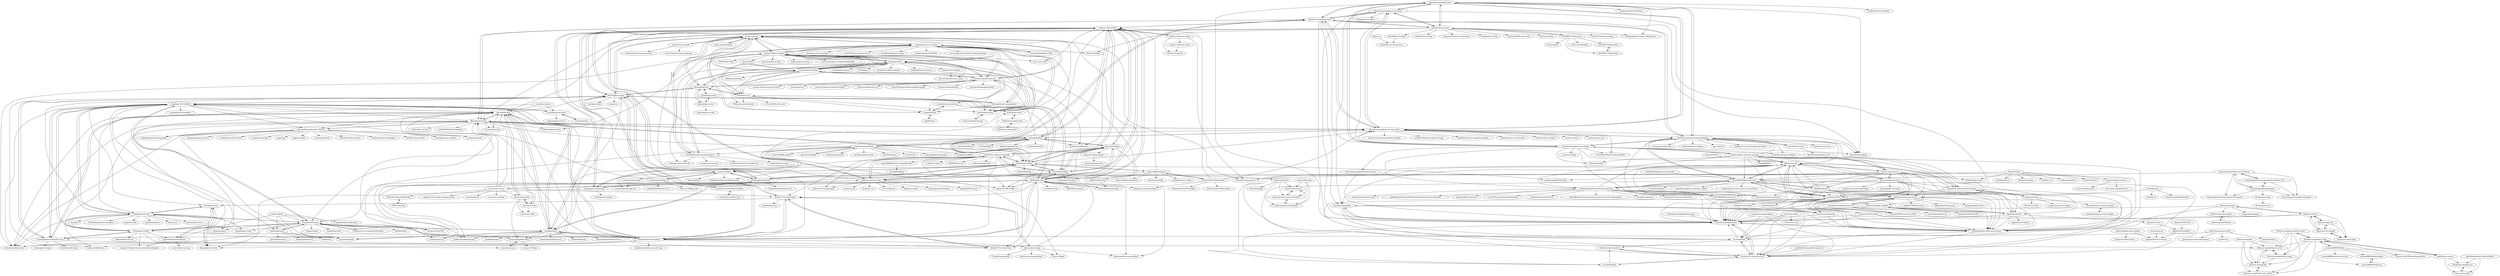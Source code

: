 digraph G {
"biaochenxuying/blog-react" -> "biaochenxuying/blog-react-admin"
"biaochenxuying/blog-react" -> "biaochenxuying/blog-node"
"biaochenxuying/blog-react" -> "alvin0216/react-blog"
"biaochenxuying/blog-react" -> "biaochenxuying/blog-vue-typescript"
"biaochenxuying/blog-react" -> "biaochenxuying/vue-family-mindmap"
"biaochenxuying/blog-react" -> "Nealyang/React-Express-Blog-Demo" ["e"=1]
"biaochenxuying/blog-react" -> "wanguano/Music163-React" ["e"=1]
"biaochenxuying/blog-react" -> "biaochenxuying/progress"
"biaochenxuying/blog-react" -> "biaochenxuying/awesome-books"
"biaochenxuying/blog-react" -> "biaochenxuying/blog" ["e"=1]
"biaochenxuying/blog-react" -> "landluck/react-ant-admin" ["e"=1]
"biaochenxuying/vue-family-mindmap" -> "liutao/vue2.0-source" ["e"=1]
"biaochenxuying/vue-family-mindmap" -> "vue3-club/vue3-docs"
"biaochenxuying/vue-family-mindmap" -> "biaochenxuying/awesome-books"
"biaochenxuying/vue-family-mindmap" -> "answershuto/learnVue" ["e"=1]
"biaochenxuying/vue-family-mindmap" -> "ustbhuangyi/vue-analysis" ["e"=1]
"biaochenxuying/vue-family-mindmap" -> "biaochenxuying/blog" ["e"=1]
"biaochenxuying/vue-family-mindmap" -> "qdlaoyao/css-gif"
"biaochenxuying/vue-family-mindmap" -> "biaochenxuying/blog-react"
"biaochenxuying/vue-family-mindmap" -> "biaochenxuying/blog-vue-typescript"
"biaochenxuying/vue-family-mindmap" -> "stone0090/alibaba-interview"
"biaochenxuying/vue-family-mindmap" -> "ygs-code/vue" ["e"=1]
"biaochenxuying/vue-family-mindmap" -> "qidaizhe11/vue-vuex-typescript-demo" ["e"=1]
"biaochenxuying/vue-family-mindmap" -> "azl397985856/fe-interview" ["e"=1]
"biaochenxuying/vue-family-mindmap" -> "biaochenxuying/blog-node"
"biaochenxuying/vue-family-mindmap" -> "ConardLi/awesome-coding-js" ["e"=1]
"xuqiang521/nuxt-ssr-demo" -> "github1586/nuxt-bnhcp"
"xuqiang521/nuxt-ssr-demo" -> "Sandop/NuxtPC"
"xuqiang521/nuxt-ssr-demo" -> "ChanWahFung/nuxt-juejin-project"
"xuqiang521/nuxt-ssr-demo" -> "EasyTuan/nuxt-elm"
"xuqiang521/nuxt-ssr-demo" -> "surmon-china/surmon.me"
"xuqiang521/nuxt-ssr-demo" -> "MontageD/nuxt-maopingshou"
"xuqiang521/nuxt-ssr-demo" -> "essay-org/essay"
"xuqiang521/nuxt-ssr-demo" -> "sl1673495/vue-netease-music" ["e"=1]
"xuqiang521/nuxt-ssr-demo" -> "SmallRuralDog/vue3-music" ["e"=1]
"xuqiang521/nuxt-ssr-demo" -> "dxx/react-bilibili" ["e"=1]
"xuqiang521/nuxt-ssr-demo" -> "zhaohaodang/vue-WeChat" ["e"=1]
"xuqiang521/nuxt-ssr-demo" -> "lavas-project/vue-skeleton-webpack-plugin" ["e"=1]
"xuqiang521/nuxt-ssr-demo" -> "muwoo/doubanMovie-SSR" ["e"=1]
"xuqiang521/nuxt-ssr-demo" -> "warriorBrian/nuxt-blog"
"xuqiang521/nuxt-ssr-demo" -> "lentoo/vue-cli-ssr-example" ["e"=1]
"lfb/nodejs-koa-blog" -> "wunci/Koa2-blog"
"lfb/nodejs-koa-blog" -> "chenshenhai/koa2-note" ["e"=1]
"lfb/nodejs-koa-blog" -> "demopark/sequelize-docs-Zh-CN"
"lfb/nodejs-koa-blog" -> "eshengsky/iBlog"
"lfb/nodejs-koa-blog" -> "ikcamp/koa2-tutorial" ["e"=1]
"lfb/nodejs-koa-blog" -> "biaochenxuying/blog-vue-typescript"
"lfb/nodejs-koa-blog" -> "lybenson/bilibili-vue" ["e"=1]
"lfb/nodejs-koa-blog" -> "liuxing/node-blog" ["e"=1]
"lfb/nodejs-koa-blog" -> "biaochenxuying/blog-node"
"lfb/nodejs-koa-blog" -> "TaleLin/lin-cms-koa" ["e"=1]
"lfb/nodejs-koa-blog" -> "qufei1993/Nodejs-Roadmap" ["e"=1]
"lfb/nodejs-koa-blog" -> "chyingp/nodejs-learning-guide" ["e"=1]
"lfb/nodejs-koa-blog" -> "chaohangz/vueBlog"
"lfb/nodejs-koa-blog" -> "bailicangdu/node-elm" ["e"=1]
"lfb/nodejs-koa-blog" -> "yi-ge/Koa2-API-Scaffold"
"f2e-journey/f2e-journey" -> "f2e-journey/treasure"
"f2e-journey/f2e-journey" -> "qdlaoyao/css-gif"
"f2e-journey/f2e-journey" -> "jaywcjlove/FED"
"f2e-journey/f2e-journey" -> "icepy/Front-End-Develop-Guide" ["e"=1]
"f2e-journey/f2e-journey" -> "HerbertKarajan/Fe-Interview-questions"
"f2e-journey/f2e-journey" -> "yugasun/You-May-Not-Know-Vuejs"
"f2e-journey/f2e-journey" -> "dendoink/howto-make-more-money"
"f2e-journey/f2e-journey" -> "qiu-deqing/FE-learning" ["e"=1]
"f2e-journey/f2e-journey" -> "rookie125/mobile-calendar"
"f2e-journey/f2e-journey" -> "ufologist/wechat-mp-article"
"f2e-journey/f2e-journey" -> "fex-team/interview-questions" ["e"=1]
"wunci/video-admin" -> "wunci/vue-video"
"wunci/video-admin" -> "wunci/Koa2-blog"
"wunci/video-admin" -> "wunci/react-video"
"wunci/video-admin" -> "hezhongfeng/Koa2-Blog"
"MontageD/nuxt-maopingshou" -> "ITCNZ/Nuxt-ssr"
"MontageD/nuxt-maopingshou" -> "xuqiang521/nuxt-ssr-demo"
"MontageD/nuxt-maopingshou" -> "OrangeXC/n2ex"
"MontageD/nuxt-maopingshou" -> "EasyTuan/nuxt-elm"
"MontageD/nuxt-maopingshou" -> "github1586/nuxt-bnhcp"
"StudentWan/ashen-blog" -> "Ma63d/kov-blog"
"scscms/vue-scscms" -> "scscms/scs-monitor"
"scscms/vue-scscms" -> "wunci/Koa2-blog"
"scscms/vue-scscms" -> "XNAL/don-blog-backManage"
"scscms/vue-scscms" -> "sakila1012/vue-login-manage-system" ["e"=1]
"scscms/vue-scscms" -> "yin-fan/todoList"
"scscms/vue-scscms" -> "twinkle77/vue-koa2-login"
"scscms/vue-scscms" -> "wunci/video-admin"
"scscms/vue-scscms" -> "lfb/nodejs-koa-blog"
"scscms/vue-scscms" -> "alloyteamzy/vue2_blog"
"Aimee1608/myblogvue" -> "chaohangz/vueBlog"
"Aimee1608/myblogvue" -> "littlematch0123/blog-client"
"Aimee1608/myblogvue" -> "justJokee/vue-ssr-blog" ["e"=1]
"Aimee1608/myblogvue" -> "rudyxu1102/vue-blog"
"Aimee1608/myblogvue" -> "dj940212/last-blog"
"Aimee1608/myblogvue" -> "bestRenekton/taoLand"
"Aimee1608/myblogvue" -> "Aimee1608/aimeeResume"
"Aimee1608/myblogvue" -> "charlieysx/myblog" ["e"=1]
"biaochenxuying/blog-vue-typescript" -> "biaochenxuying/blog-node"
"biaochenxuying/blog-vue-typescript" -> "biaochenxuying/blog" ["e"=1]
"biaochenxuying/blog-vue-typescript" -> "Armour/vue-typescript-admin-template" ["e"=1]
"biaochenxuying/blog-vue-typescript" -> "FrontEndGitHub/FrontEndGitHub" ["e"=1]
"biaochenxuying/blog-vue-typescript" -> "biaochenxuying/blog-react"
"biaochenxuying/blog-vue-typescript" -> "lfb/nodejs-koa-blog"
"biaochenxuying/blog-vue-typescript" -> "biaochenxuying/blog-react-admin"
"biaochenxuying/blog-vue-typescript" -> "newbee-ltd/newbee-mall-vue3-app" ["e"=1]
"biaochenxuying/blog-vue-typescript" -> "eshengsky/iBlog"
"biaochenxuying/blog-vue-typescript" -> "RainManGO/vue3-composition-admin" ["e"=1]
"biaochenxuying/blog-vue-typescript" -> "buqiyuan/vite-vue3-lowcode" ["e"=1]
"biaochenxuying/blog-vue-typescript" -> "newbee-ltd/vue3-admin" ["e"=1]
"biaochenxuying/blog-vue-typescript" -> "vue3/vue3-News" ["e"=1]
"biaochenxuying/blog-vue-typescript" -> "cuixiaorui/mini-vue" ["e"=1]
"biaochenxuying/blog-vue-typescript" -> "biaochenxuying/vue-family-mindmap"
"crifan/scientific_network_summary" -> "qdlaoyao/css-gif"
"crifan/scientific_network_summary" -> "dendoink/howto-make-more-money"
"crifan/scientific_network_summary" -> "f2e-journey/treasure"
"crifan/scientific_network_summary" -> "AppianZ/calendar"
"crifan/scientific_network_summary" -> "yugasun/You-May-Not-Know-Vuejs"
"crifan/scientific_network_summary" -> "HerbertKarajan/Fe-Interview-questions"
"crifan/scientific_network_summary" -> "stone0090/alibaba-interview"
"crifan/scientific_network_summary" -> "biaochenxuying/awesome-books"
"crifan/scientific_network_summary" -> "azl397985856/fe-interview" ["e"=1]
"crifan/scientific_network_summary" -> "f2e-journey/f2e-journey"
"crifan/scientific_network_summary" -> "biaochenxuying/progress"
"crifan/scientific_network_summary" -> "Mongkii/RMind" ["e"=1]
"crifan/scientific_network_summary" -> "shfshanyue/blog" ["e"=1]
"crifan/scientific_network_summary" -> "biaochenxuying/vue-family-mindmap"
"crifan/scientific_network_summary" -> "ufologist/wechat-mp-article"
"biaochenxuying/blog-react-admin" -> "biaochenxuying/blog-react"
"biaochenxuying/blog-react-admin" -> "biaochenxuying/blog-node"
"biaochenxuying/blog-react-admin" -> "alvin0216/react-blog"
"biaochenxuying/blog-react-admin" -> "ltadpoles/react-admin" ["e"=1]
"biaochenxuying/blog-react-admin" -> "biaochenxuying/blog-vue-typescript"
"biaochenxuying/blog-react-admin" -> "biaochenxuying/progress"
"biaochenxuying/blog-react-admin" -> "biaochenxuying/route"
"biaochenxuying/blog-react-admin" -> "biaochenxuying/split"
"ITCNZ/Nuxt-ssr" -> "MontageD/nuxt-maopingshou"
"ITCNZ/Nuxt-ssr" -> "warriorBrian/nuxt-blog"
"ITCNZ/Nuxt-ssr" -> "jkchao/blog-front"
"ITCNZ/Nuxt-ssr" -> "se7en-1992/5se7en.com"
"ITCNZ/Nuxt-ssr" -> "github1586/nuxt-bnhcp"
"ITCNZ/Nuxt-ssr" -> "MiYogurt/nodejs-shizhan" ["e"=1]
"ITCNZ/Nuxt-ssr" -> "EasyTuan/nuxt-elm"
"ITCNZ/Nuxt-ssr" -> "OrangeXC/n2ex"
"ITCNZ/Nuxt-ssr" -> "xuqiang521/nuxt-ssr-demo"
"fxy5869571/blog-react" -> "fxy5869571/blog-admin"
"fxy5869571/blog-react" -> "Echosong/ES" ["e"=1]
"fxy5869571/blog-react" -> "alvin0216/react-blog"
"fxy5869571/blog-react" -> "fxy5869571/blog-ts-koa"
"fxy5869571/blog-react" -> "vf2e/vue-boilerplate"
"lanxuezaipiao/free-programming-books-zh_CN" -> "lanxuezaipiao/ReadingNotes"
"lanxuezaipiao/free-programming-books-zh_CN" -> "lanxuezaipiao/zh-google-styleguide"
"lanxuezaipiao/free-programming-books-zh_CN" -> "lanxuezaipiao/IT-Interviews-Sharing"
"XNAL/don-blog" -> "XNAL/don-blog-backManage"
"littlematch0123/blog-client" -> "littlematch0123/blog-admin"
"littlematch0123/blog-client" -> "Aimee1608/myblogvue"
"littlematch0123/blog-client" -> "rudyxu1102/vue-blog"
"littlematch0123/blog-client" -> "littlematch0123/FE-booklet"
"littlematch0123/blog-client" -> "biaochenxuying/blog-vue-typescript"
"littlematch0123/blog-client" -> "jiangjiu/vue-leancloud-blog" ["e"=1]
"joye61/typescript-tutorial" -> "joye61/clxx"
"joye61/typescript-tutorial" -> "ivonzhang/koa2-mongodb-server"
"joye61/typescript-tutorial" -> "ziyi2/algorithms"
"joye61/typescript-tutorial" -> "jkchao/typescript-book-chinese" ["e"=1]
"stone0090/alibaba-interview" -> "HerbertKarajan/Fe-Interview-questions"
"stone0090/alibaba-interview" -> "GavinHwa/alibaba" ["e"=1]
"stone0090/alibaba-interview" -> "jaywcjlove/FED"
"stone0090/alibaba-interview" -> "qdlaoyao/css-gif"
"stone0090/alibaba-interview" -> "dendoink/howto-make-more-money"
"stone0090/alibaba-interview" -> "hk029/leetbook"
"stone0090/alibaba-interview" -> "biaochenxuying/progress"
"stone0090/alibaba-interview" -> "biaochenxuying/vue-family-mindmap"
"stone0090/alibaba-interview" -> "guanzhenxing/java_interview_manual" ["e"=1]
"stone0090/alibaba-interview" -> "jsondream/java-server-interview-questions" ["e"=1]
"stone0090/alibaba-interview" -> "fex-team/interview-questions" ["e"=1]
"stone0090/alibaba-interview" -> "leocoder351/data-structure"
"stone0090/alibaba-interview" -> "ufologist/wechat-mp-article"
"stone0090/alibaba-interview" -> "turoDog/KTalk"
"biaochenxuying/blog-node" -> "biaochenxuying/blog-react-admin"
"biaochenxuying/blog-node" -> "biaochenxuying/blog-react"
"biaochenxuying/blog-node" -> "biaochenxuying/blog-vue-typescript"
"biaochenxuying/blog-node" -> "alvin0216/react-blog"
"biaochenxuying/blog-node" -> "chaohangz/vueBlog"
"biaochenxuying/blog-node" -> "lfb/nodejs-koa-blog"
"biaochenxuying/blog-node" -> "rudyxu1102/vue-blog"
"biaochenxuying/blog-node" -> "biaochenxuying/progress"
"biaochenxuying/blog-node" -> "biaochenxuying/blog" ["e"=1]
"biaochenxuying/blog-node" -> "biaochenxuying/split"
"biaochenxuying/blog-node" -> "biaochenxuying/vue-family-mindmap"
"mathdroid/crop-github-images-cli" -> "leocoder351/data-structure"
"yugasun/You-May-Not-Know-Vuejs" -> "dendoink/howto-make-more-money"
"yugasun/You-May-Not-Know-Vuejs" -> "biaochenxuying/progress"
"yugasun/You-May-Not-Know-Vuejs" -> "qdlaoyao/css-gif"
"yugasun/You-May-Not-Know-Vuejs" -> "yugasun/x-chart"
"yugasun/You-May-Not-Know-Vuejs" -> "AppianZ/calendar"
"yugasun/x-chart" -> "yugasun/You-May-Not-Know-Vuejs"
"yugasun/x-chart" -> "DeviaVir/vue-bar" ["e"=1]
"yugasun/x-chart" -> "bensladden/vue-responsive-dash"
"yugasun/x-chart" -> "yugasun/vue-axios-plugin"
"cd-dongzi/vue-node-blog" -> "chaohangz/vueBlog"
"cd-dongzi/vue-node-blog" -> "bestRenekton/taoLand"
"cd-dongzi/vue-node-blog" -> "rudyxu1102/vue-blog"
"cd-dongzi/vue-node-blog" -> "ikcamp/koa2-tutorial" ["e"=1]
"cd-dongzi/vue-node-blog" -> "cd-dongzi/vue-project" ["e"=1]
"dj940212/last-blog" -> "StudentWan/ashen-blog"
"Sandop/NuxtPC" -> "xuqiang521/nuxt-ssr-demo"
"Sandop/NuxtPC" -> "Sandop/Nuxt-phone"
"Sandop/NuxtPC" -> "ifzc/Shkjem" ["e"=1]
"Sandop/NuxtPC" -> "ChanWahFung/nuxt-juejin-project"
"Sandop/NuxtPC" -> "github1586/nuxt-bnhcp"
"Sandop/NuxtPC" -> "EasyTuan/nuxt-elm"
"Sandop/NuxtPC" -> "liyunkun11/official-website" ["e"=1]
"Sandop/NuxtPC" -> "warriorBrian/nuxt-blog"
"Sandop/NuxtPC" -> "HongqingCao/v-portal-ui" ["e"=1]
"Sandop/NuxtPC" -> "shaoky/nuxt-zhengfei"
"Sandop/NuxtPC" -> "webyang-male/nuxt3-edu" ["e"=1]
"Sandop/NuxtPC" -> "essay-org/essay"
"Sandop/NuxtPC" -> "BruceFeng518/nuxt-ssr-pm2"
"alvin0216/react-blog" -> "biaochenxuying/blog-react"
"alvin0216/react-blog" -> "fxy5869571/blog-react"
"alvin0216/react-blog" -> "alvin0216/remix-ssr-blog"
"alvin0216/react-blog" -> "biaochenxuying/blog-react-admin"
"alvin0216/react-blog" -> "Nealyang/React-Express-Blog-Demo" ["e"=1]
"alvin0216/react-blog" -> "biaochenxuying/blog-node"
"alvin0216/react-blog" -> "faultaddr/react-blog" ["e"=1]
"alvin0216/react-blog" -> "sanyuan0704/react-cloud-music" ["e"=1]
"alvin0216/react-blog" -> "dxx/react-bilibili" ["e"=1]
"alvin0216/react-blog" -> "lfb/nodejs-koa-blog"
"alvin0216/react-blog" -> "shenghy/react_blog" ["e"=1]
"alvin0216/react-blog" -> "xjh22222228/tomato-work" ["e"=1]
"alvin0216/react-blog" -> "Kim09AI/react-juejin"
"alvin0216/react-blog" -> "wunci/Koa2-blog"
"alvin0216/react-blog" -> "MuYunyun/blog" ["e"=1]
"bestRenekton/taoLand" -> "bestRenekton/taoland-react"
"bestRenekton/taoLand" -> "chaohangz/vueBlog"
"bestRenekton/taoLand" -> "rudyxu1102/vue-blog"
"bestRenekton/taoLand" -> "cd-dongzi/vue-node-blog"
"bestRenekton/taoLand" -> "zonemeen/iBlog"
"XNAL/don-blog-backManage" -> "XNAL/don-blog"
"jkchao/blog-service" -> "jkchao/blog-front"
"jkchao/blog-service" -> "jkchao/blog-admin"
"jkchao/blog-service" -> "jiayisheji/nest-cnode" ["e"=1]
"EasyTuan/node-elm-api" -> "EasyTuan/nuxt-elm"
"EasyTuan/nuxt-elm" -> "EasyTuan/node-elm-api"
"EasyTuan/nuxt-elm" -> "xuqiang521/nuxt-ssr-demo"
"EasyTuan/nuxt-elm" -> "Sandop/NuxtPC"
"EasyTuan/nuxt-elm" -> "github1586/nuxt-bnhcp"
"xiaoluoboding/vue-smart-widget" -> "bensladden/vue-responsive-dash"
"weirui88888/express-mongodb-node" -> "weirui88888/blog"
"zhuiyue132/local-editor" -> "dendoink/howto-make-more-money"
"zhuiyue132/local-editor" -> "leocoder351/data-structure"
"zhuiyue132/local-editor" -> "turoDog/KTalk"
"zhuiyue132/local-editor" -> "biaochenxuying/progress"
"warriorBrian/nuxt-blog" -> "ITCNZ/Nuxt-ssr"
"warriorBrian/nuxt-blog" -> "jkchao/blog-front"
"warriorBrian/nuxt-blog" -> "justyeh/nuxt.justyeh.top"
"warriorBrian/nuxt-blog" -> "MiYogurt/nodejs-shizhan" ["e"=1]
"warriorBrian/nuxt-blog" -> "xuqiang521/nuxt-ssr-demo"
"warriorBrian/nuxt-blog" -> "essay-org/essay"
"warriorBrian/nuxt-blog" -> "Weibozzz/next-blog" ["e"=1]
"warriorBrian/nuxt-blog" -> "github1586/nuxt-bnhcp"
"warriorBrian/nuxt-blog" -> "surmon-china/surmon.me"
"warriorBrian/nuxt-blog" -> "Sandop/NuxtPC"
"warriorBrian/nuxt-blog" -> "EasyTuan/nuxt-elm"
"biaochenxuying/split" -> "biaochenxuying/progress"
"biaochenxuying/split" -> "biaochenxuying/route"
"biaochenxuying/split" -> "leocoder351/data-structure"
"biaochenxuying/split" -> "turoDog/KTalk"
"biaochenxuying/split" -> "dendoink/howto-make-more-money"
"biaochenxuying/route" -> "biaochenxuying/progress"
"biaochenxuying/route" -> "biaochenxuying/split"
"biaochenxuying/route" -> "dendoink/howto-make-more-money"
"wunci/vue-video" -> "wunci/video-admin"
"wunci/vue-video" -> "wunci/Koa2-blog"
"wunci/vue-video" -> "wunci/react-video"
"tm-fe/FlexTable" -> "belaviyo/webrtc-protect"
"tm-fe/FlexTable" -> "leocoder351/data-structure"
"tm-fe/FlexTable" -> "biaochenxuying/progress"
"iview/iview-editor" -> "iview/iview-area" ["e"=1]
"iview/iview-editor" -> "leocoder351/data-structure"
"iview/iview-editor" -> "turoDog/KTalk"
"iview/iview-editor" -> "biaochenxuying/progress"
"qdlaoyao/css-gif" -> "dendoink/howto-make-more-money"
"qdlaoyao/css-gif" -> "biaochenxuying/progress"
"qdlaoyao/css-gif" -> "biaochenxuying/split"
"qdlaoyao/css-gif" -> "biaochenxuying/route"
"qdlaoyao/css-gif" -> "f2e-journey/treasure"
"qdlaoyao/css-gif" -> "yugasun/You-May-Not-Know-Vuejs"
"qdlaoyao/css-gif" -> "stone0090/alibaba-interview"
"qdlaoyao/css-gif" -> "jaywcjlove/FED"
"qdlaoyao/css-gif" -> "leocoder351/data-structure"
"qdlaoyao/css-gif" -> "tm-fe/FlexTable"
"linguowei/blog-angular" -> "linguowei/micro-note"
"muwoo/vue-meta-info" -> "chrisvfritz/prerender-spa-plugin" ["e"=1]
"muwoo/vue-meta-info" -> "muzishuiji/vue-ins-progress-bar"
"muwoo/vue-meta-info" -> "essay-org/essay"
"jkchao/blog-admin" -> "jkchao/blog-front"
"jkchao/blog-admin" -> "jkchao/blog-service"
"essay-org/web-deploy" -> "essay-org/essay"
"kktjs/ssr" -> "Kim09AI/react-rematch-ssr"
"Kim09AI/react-juejin" -> "Kim09AI/react-rematch-ssr"
"fxy5869571/blog-ts-koa" -> "fxy5869571/blog-admin"
"dendoink/howto-make-more-money" -> "biaochenxuying/progress"
"dendoink/howto-make-more-money" -> "leocoder351/data-structure"
"dendoink/howto-make-more-money" -> "turoDog/KTalk"
"biaochenxuying/progress" -> "dendoink/howto-make-more-money"
"biaochenxuying/progress" -> "biaochenxuying/split"
"biaochenxuying/progress" -> "leocoder351/data-structure"
"vivialex/vue-imageClipper" -> "leocoder351/data-structure"
"vivialex/vue-imageClipper" -> "turoDog/KTalk"
"vivialex/vue-imageClipper" -> "biaochenxuying/progress"
"leocoder351/data-structure" -> "belaviyo/webrtc-protect"
"leocoder351/data-structure" -> "turoDog/KTalk"
"leocoder351/data-structure" -> "biaochenxuying/progress"
"leocoder351/data-structure" -> "tm-fe/FlexTable"
"fxy5869571/blog-admin" -> "fxy5869571/blog-ts-koa"
"seawind8888/Nobibi-admin" -> "seawind8888/Nobibi-api"
"zonemeen/hexo-blog" -> "zonemeen/mogu-app-vue"
"littlewin-wang/dort" -> "littlewin-wang/mufly"
"littlewin-wang/dort" -> "littlewin-wang/littlewin.server"
"littlewin-wang/dort" -> "littlewin-wang/html5_web_reader"
"seawind8888/Nobibi-api" -> "seawind8888/Nobibi-admin"
"vue3-club/vue3-docs" -> "biaochenxuying/vue-family-mindmap"
"vue3-club/vue3-docs" -> "hkc452/slamdunk-the-vue3" ["e"=1]
"lanxuezaipiao/IT-Interviews-Sharing" -> "lanxuezaipiao/ReadingNotes"
"lanxuezaipiao/IT-Interviews-Sharing" -> "lanxuezaipiao/free-programming-books-zh_CN"
"lanxuezaipiao/IT-Interviews-Sharing" -> "lanxuezaipiao/zh-google-styleguide"
"lanxuezaipiao/IT-Interviews-Sharing" -> "lanxuezaipiao/Personal-Annual-Summaries"
"lanxuezaipiao/IT-Interviews-Sharing" -> "stone0090/alibaba-interview"
"lanxuezaipiao/ReadingNotes" -> "lanxuezaipiao/IT-Interviews-Sharing"
"lanxuezaipiao/ReadingNotes" -> "lanxuezaipiao/free-programming-books-zh_CN"
"lanxuezaipiao/ReadingNotes" -> "lanxuezaipiao/zh-google-styleguide"
"lanxuezaipiao/ReadingNotes" -> "devnan/java-study"
"lanxuezaipiao/ReadingNotes" -> "lanxuezaipiao/Personal-Annual-Summaries"
"acmenlei/next-blog" -> "zonemeen/iBlog"
"acmenlei/next-blog" -> "abcd498936590/Dart-Cms" ["e"=1]
"acmenlei/next-blog" -> "Chen-12138/blog_old"
"acmenlei/next-blog" -> "rudyxu1102/vue-blog"
"acmenlei/next-blog" -> "acmenlei/node-backend-template"
"acmenlei/next-blog" -> "lfb/nodejs-koa-blog"
"bensladden/vue-responsive-dash" -> "xiaoluoboding/vue-smart-widget"
"biaochenxuying/awesome-books" -> "biaochenxuying/vue-family-mindmap"
"biaochenxuying/awesome-books" -> "shfshanyue/blog" ["e"=1]
"biaochenxuying/awesome-books" -> "biaochenxuying/blog" ["e"=1]
"biaochenxuying/awesome-books" -> "FrontEndGitHub/FrontEndGitHub" ["e"=1]
"biaochenxuying/awesome-books" -> "biaochenxuying/blog-react"
"biaochenxuying/awesome-books" -> "azl397985856/fe-interview" ["e"=1]
"biaochenxuying/awesome-books" -> "biaochenxuying/blog-vue-typescript"
"biaochenxuying/awesome-books" -> "biaochenxuying/blog-react-admin"
"biaochenxuying/awesome-books" -> "biaochenxuying/blog-node"
"biaochenxuying/awesome-books" -> "qdlaoyao/css-gif"
"biaochenxuying/awesome-books" -> "ConardLi/awesome-coding-js" ["e"=1]
"biaochenxuying/awesome-books" -> "crifan/scientific_network_summary"
"biaochenxuying/awesome-books" -> "ruochuan12/blog" ["e"=1]
"biaochenxuying/awesome-books" -> "biaochenxuying/preferential-courses"
"biaochenxuying/awesome-books" -> "HerbertKarajan/Fe-Interview-questions"
"qiheizhiya/myBlog" -> "wsydxiangwang/Mood"
"zonemeen/iBlog" -> "chaohangz/vueBlog"
"zonemeen/iBlog" -> "acmenlei/next-blog"
"zonemeen/iBlog" -> "bestRenekton/taoLand"
"zonemeen/iBlog" -> "CQBoyBrand/Personal-Blog-System"
"zonemeen/iBlog" -> "rudyxu1102/vue-blog"
"zonemeen/iBlog" -> "zonemeen/hexo-blog"
"zonemeen/iBlog" -> "zonemeen/mogu-app-vue"
"zonemeen/iBlog" -> "ekoooo/l-blog"
"zonemeen/iBlog" -> "notbucai/blog3.0"
"wsydxiangwang/Mood" -> "qiheizhiya/myBlog"
"wsydxiangwang/Mood" -> "wsydxiangwang/Note" ["e"=1]
"wsydxiangwang/Mood" -> "eshengsky/iBlog"
"wsydxiangwang/Mood" -> "genalhuang/genal-chat" ["e"=1]
"wsydxiangwang/Mood" -> "zonemeen/iBlog"
"wsydxiangwang/Mood" -> "LoeiFy/Diaspora" ["e"=1]
"wsydxiangwang/Mood" -> "wl-ui/wl-mfe" ["e"=1]
"wsydxiangwang/Mood" -> "biaochenxuying/blog-vue-typescript"
"wsydxiangwang/Mood" -> "ChanningHan/micro-juejin" ["e"=1]
"wsydxiangwang/Mood" -> "Geek-James/ddBuy" ["e"=1]
"wsydxiangwang/Mood" -> "Sandop/NuxtPC"
"wsydxiangwang/Mood" -> "yeyan1996/file-upload" ["e"=1]
"wsydxiangwang/Mood" -> "ChanWahFung/nuxt-juejin-project"
"wsydxiangwang/Mood" -> "lfb/nodejs-koa-blog"
"wsydxiangwang/Mood" -> "CQBoyBrand/Personal-Blog-System"
"notbucai/blog3.0" -> "notbucai/dot-matrix"
"notbucai/blog3.0" -> "Dwsy/NestBlog"
"notbucai/blog3.0" -> "notbucai/ts-koa-router-decorator"
"notbucai/blog3.0" -> "notbucai/audio-visualization"
"biaochenxuying/biaochenxuying" -> "biaochenxuying/progress"
"ChanWahFung/nuxt-juejin-project" -> "xuqiang521/nuxt-ssr-demo"
"ChanWahFung/nuxt-juejin-project" -> "Sandop/NuxtPC"
"ChanWahFung/nuxt-juejin-project" -> "sanfengliao/vue-juejin" ["e"=1]
"ChanWahFung/nuxt-juejin-project" -> "github1586/nuxt-bnhcp"
"ChanWahFung/nuxt-juejin-project" -> "wangtunan/vue-mooc" ["e"=1]
"ChanWahFung/nuxt-juejin-project" -> "weizhanzhan/vue3-ts-template-h5" ["e"=1]
"ChanWahFung/nuxt-juejin-project" -> "webyang-male/nuxt3-edu" ["e"=1]
"notbucai/audio-visualization" -> "notbucai/ts-koa-router-decorator"
"notbucai/audio-visualization" -> "notbucai/dot-matrix"
"notbucai/ts-koa-router-decorator" -> "notbucai/audio-visualization"
"notbucai/ts-koa-router-decorator" -> "notbucai/dot-matrix"
"notbucai/dot-matrix" -> "notbucai/ts-koa-router-decorator"
"f2e-journey/treasure" -> "f2e-journey/f2e-journey"
"f2e-journey/treasure" -> "dendoink/howto-make-more-money"
"f2e-journey/treasure" -> "qdlaoyao/css-gif"
"f2e-journey/treasure" -> "ufologist/puer-mock" ["e"=1]
"f2e-journey/treasure" -> "ufologist/wechat-mp-article"
"f2e-journey/treasure" -> "yugasun/You-May-Not-Know-Vuejs"
"f2e-journey/treasure" -> "jaywcjlove/FED"
"f2e-journey/treasure" -> "biaochenxuying/progress"
"f2e-journey/treasure" -> "zhuiyue132/local-editor"
"f2e-journey/treasure" -> "zhaoyiming0803/VueNode" ["e"=1]
"f2e-journey/treasure" -> "AppianZ/calendar"
"f2e-journey/treasure" -> "biaochenxuying/vue-family-mindmap"
"f2e-journey/treasure" -> "hk029/leetbook"
"f2e-journey/treasure" -> "crifan/scientific_network_summary"
"f2e-journey/treasure" -> "stone0090/alibaba-interview"
"rookie125/mobile-calendar" -> "AppianZ/calendar"
"rookie125/mobile-calendar" -> "biaochenxuying/progress"
"rookie125/mobile-calendar" -> "dendoink/howto-make-more-money"
"rookie125/mobile-calendar" -> "zhangchen2397/calendar"
"acmenlei/node-backend-template" -> "acmenlei/vue-admin-top"
"notbucai/lowcode" -> "notbucai/dot-matrix"
"notbucai/lowcode" -> "notbucai/ts-koa-router-decorator"
"notbucai/lowcode" -> "notbucai/audio-visualization"
"biaochenxuying/preferential-courses" -> "biaochenxuying/progress"
"acmenlei/vue-admin-top" -> "acmenlei/node-backend-template"
"Iamlars/mobile-iamge-upload" -> "Iamlars/chooseLocation"
"Iamlars/mobile-iamge-upload" -> "AppianZ/Desert-or-Ocean"
"i5ting/koa-generator" -> "17koa/koa2-demo"
"i5ting/koa-generator" -> "guo-yu/koa-guide" ["e"=1]
"i5ting/koa-generator" -> "17koa/koa2-startkit"
"i5ting/koa-generator" -> "queckezz/koa-views" ["e"=1]
"i5ting/koa-generator" -> "ZijianHe/koa-router" ["e"=1]
"i5ting/koa-generator" -> "yi-ge/Koa2-API-Scaffold"
"i5ting/koa-generator" -> "koajs/jwt" ["e"=1]
"i5ting/koa-generator" -> "17koa/koa-generator-examples" ["e"=1]
"i5ting/koa-generator" -> "chenshenhai/koa2-note" ["e"=1]
"i5ting/koa-generator" -> "koajs/examples" ["e"=1]
"i5ting/koa-generator" -> "koajs/koa-body" ["e"=1]
"i5ting/koa-generator" -> "koajs/bodyparser" ["e"=1]
"i5ting/koa-generator" -> "xiongwilee/Gracejs"
"i5ting/koa-generator" -> "koajs/static" ["e"=1]
"i5ting/koa-generator" -> "BUPT-HJM/vue-blog"
"wikieswan/vipspa" -> "wikieswan/m-date-picker"
"wikieswan/vipspa" -> "kliuj/spa-routers"
"wikieswan/vipspa" -> "biaochenxuying/progress"
"wikieswan/vipspa" -> "pangyongsheng/spa"
"wikieswan/vipspa" -> "dendoink/howto-make-more-money"
"xiongwilee/Gracejs" -> "guo-yu/koa-guide" ["e"=1]
"xiongwilee/Gracejs" -> "yi-ge/Koa2-API-Scaffold"
"xiongwilee/Gracejs" -> "smallpath/blog"
"xiongwilee/Gracejs" -> "chenshenhai/koa2-note" ["e"=1]
"xiongwilee/Gracejs" -> "i5ting/koa-generator"
"xiongwilee/Gracejs" -> "koahubjs/koahub"
"xiongwilee/Gracejs" -> "17koa/koa2-startkit"
"xiongwilee/Gracejs" -> "thinkjs/thinkjs" ["e"=1]
"xiongwilee/Gracejs" -> "minghe/koa-book" ["e"=1]
"xiongwilee/Gracejs" -> "Molunerfinn/vue-koa-demo"
"xiongwilee/Gracejs" -> "Thunf/grace-vue-webpack-boilerplate"
"xiongwilee/Gracejs" -> "doramart/DoraCMS" ["e"=1]
"xiongwilee/Gracejs" -> "koajs/examples" ["e"=1]
"xiongwilee/Gracejs" -> "alibaba/beidou" ["e"=1]
"xiongwilee/Gracejs" -> "ZijianHe/koa-router" ["e"=1]
"17koa/koa2-startkit" -> "17koa/koa2-demo"
"17koa/koa2-startkit" -> "yi-ge/Koa2-API-Scaffold"
"17koa/koa2-startkit" -> "Lxxyx/koa2-easy"
"17koa/koa2-startkit" -> "wssgcg1213/koa2-react-isomorphic-boilerplate" ["e"=1]
"17koa/koa2-startkit" -> "i5ting/koa-generator"
"17koa/koa2-startkit" -> "superalsrk/koa2-boilerplate"
"17koa/koa2-startkit" -> "xiongwilee/Gracejs"
"17koa/koa2-startkit" -> "hezhongfeng/Koa2-Blog"
"17koa/koa2-startkit" -> "ivonzhang/koa2-mongodb-server"
"17koa/koa2-startkit" -> "babeliao/koa2-starter"
"eshengsky/iBlog" -> "lfb/nodejs-koa-blog"
"eshengsky/iBlog" -> "doramart/DoraCMS" ["e"=1]
"eshengsky/iBlog" -> "biaochenxuying/blog-vue-typescript"
"eshengsky/iBlog" -> "jackhutu/jackblog-vue" ["e"=1]
"eshengsky/iBlog" -> "rudyxu1102/vue-blog"
"eshengsky/iBlog" -> "chaohangz/vueBlog"
"eshengsky/iBlog" -> "livisky/liblog" ["e"=1]
"eshengsky/iBlog" -> "welkinwong/nodercms" ["e"=1]
"eshengsky/iBlog" -> "linguowei/myblog"
"eshengsky/iBlog" -> "wsydxiangwang/Mood"
"eshengsky/iBlog" -> "cnodejs/nodeclub" ["e"=1]
"eshengsky/iBlog" -> "arterli/CmsWing" ["e"=1]
"eshengsky/iBlog" -> "xuqiang521/nuxt-ssr-demo"
"eshengsky/iBlog" -> "zonemeen/iBlog"
"eshengsky/iBlog" -> "surmon-china/surmon.me"
"17koa/koa2-demo" -> "i5ting/koa-generator"
"17koa/koa2-demo" -> "17koa/koa2-startkit"
"17koa/koa2-demo" -> "superalsrk/koa2-boilerplate"
"jaywcjlove/FED" -> "dendoink/howto-make-more-money"
"jaywcjlove/FED" -> "stone0090/alibaba-interview"
"jaywcjlove/FED" -> "Hulkye/FrontEndNav" ["e"=1]
"jaywcjlove/FED" -> "biaochenxuying/progress"
"jaywcjlove/FED" -> "qdlaoyao/css-gif"
"jaywcjlove/FED" -> "leocoder351/data-structure"
"jaywcjlove/FED" -> "turoDog/KTalk"
"jaywcjlove/FED" -> "AppianZ/calendar"
"jaywcjlove/FED" -> "ChenViVi/portal" ["e"=1]
"jaywcjlove/FED" -> "rookie125/mobile-calendar"
"hk029/leetbook" -> "dendoink/howto-make-more-money"
"hk029/leetbook" -> "stone0090/alibaba-interview"
"hk029/leetbook" -> "biaochenxuying/progress"
"hk029/leetbook" -> "qdlaoyao/css-gif"
"hk029/leetbook" -> "jaywcjlove/FED"
"hk029/leetbook" -> "leocoder351/data-structure"
"hk029/leetbook" -> "hk029/front-end"
"hk029/leetbook" -> "AppianZ/calendar"
"hk029/leetbook" -> "ufologist/wechat-mp-article"
"AppianZ/Close2Vue" -> "AppianZ/Close2React"
"devnan/java-study" -> "devnan/interview"
"Lxxyx/koa2-easy" -> "hezhongfeng/Koa2-Blog"
"wikieswan/m-date-picker" -> "wikieswan/smartRouter"
"wikieswan/smartRouter" -> "wikieswan/m-date-picker"
"surmon-china/surmon.me" -> "surmon-china/nodepress" ["e"=1]
"surmon-china/surmon.me" -> "github1586/nuxt-bnhcp"
"surmon-china/surmon.me" -> "essay-org/essay"
"surmon-china/surmon.me" -> "xuqiang521/nuxt-ssr-demo"
"surmon-china/surmon.me" -> "surmon-china/angular-admin" ["e"=1]
"surmon-china/surmon.me" -> "surmon-china/surmon.me.native" ["e"=1]
"surmon-china/surmon.me" -> "jkchao/blog-front"
"surmon-china/surmon.me" -> "jackhutu/jackblog-vue" ["e"=1]
"surmon-china/surmon.me" -> "OrangeXC/n2ex"
"surmon-china/surmon.me" -> "EasyTuan/nuxt-elm"
"surmon-china/surmon.me" -> "nuxt/website-v2" ["e"=1]
"surmon-china/surmon.me" -> "warriorBrian/nuxt-blog"
"surmon-china/surmon.me" -> "surmon-china/vue-awesome-swiper" ["e"=1]
"surmon-china/surmon.me" -> "vuejs/vue-hackernews-2.0" ["e"=1]
"surmon-china/surmon.me" -> "ElemeFE/page-skeleton-webpack-plugin" ["e"=1]
"superalsrk/koa2-boilerplate" -> "17koa/koa2-demo"
"superalsrk/koa2-boilerplate" -> "rusty1s/koa2-rest-api" ["e"=1]
"superalsrk/koa2-boilerplate" -> "wssgcg1213/koa2-react-isomorphic-boilerplate" ["e"=1]
"smallpath/blog" -> "Ma63d/kov-blog"
"smallpath/blog" -> "xiongwilee/Gracejs"
"smallpath/blog" -> "twinkle77/vue-koa2-blog"
"smallpath/blog" -> "hezhongfeng/Koa2-Blog"
"smallpath/blog" -> "smallpath/psnine" ["e"=1]
"smallpath/blog" -> "lincenying/mmf-blog-vue2" ["e"=1]
"smallpath/blog" -> "k-dylan/easyclub" ["e"=1]
"smallpath/blog" -> "yi-ge/Koa2-API-Scaffold"
"smallpath/blog" -> "firekylin/firekylin" ["e"=1]
"smallpath/blog" -> "wunci/Koa2-blog"
"smallpath/blog" -> "BUPT-HJM/vue-blog"
"smallpath/blog" -> "jackhutu/jackblog-api-koa" ["e"=1]
"smallpath/blog" -> "Molunerfinn/vue-koa-demo"
"smallpath/blog" -> "guo-yu/koa-guide" ["e"=1]
"smallpath/blog" -> "lincenying/mmf-blog-vue2-ssr" ["e"=1]
"ufologist/wechat-mp-article" -> "BPteach/CM310-Exercise-Files"
"ufologist/wechat-mp-article" -> "dendoink/howto-make-more-money"
"ufologist/wechat-mp-article" -> "huanxi007/markdown-here-css"
"ufologist/wechat-mp-article" -> "bigfa/hugo-theme-puma" ["e"=1]
"ufologist/wechat-mp-article" -> "leocoder351/data-structure"
"ufologist/wechat-mp-article" -> "yinqinlong/php-videos" ["e"=1]
"ufologist/wechat-mp-article" -> "biaochenxuying/progress"
"ufologist/wechat-mp-article" -> "hank583746309/wmusic" ["e"=1]
"shaoky/nuxt-zhengfei" -> "BruceFeng518/nuxt-ssr-pm2"
"Ma63d/kov-blog" -> "BUPT-HJM/vue-blog"
"Ma63d/kov-blog" -> "StudentWan/ashen-blog"
"Ma63d/kov-blog" -> "smallpath/blog"
"Ma63d/kov-blog" -> "linguowei/myblog"
"Ma63d/kov-blog" -> "jackhutu/jackblog-api-koa" ["e"=1]
"Ma63d/kov-blog" -> "twinkle77/vue-koa2-blog"
"Ma63d/kov-blog" -> "Molunerfinn/vue-koa-demo"
"Ma63d/kov-blog" -> "jiangjiu/vue-leancloud-blog" ["e"=1]
"Ma63d/kov-blog" -> "Ma63d/vue-analysis" ["e"=1]
"Ma63d/kov-blog" -> "nswbmw/N-club" ["e"=1]
"Ma63d/kov-blog" -> "elva2596/vueBlog"
"Ma63d/kov-blog" -> "ciqulover/CMS-of-Blog" ["e"=1]
"Ma63d/kov-blog" -> "twinkle77/vue-koa2-login"
"Ma63d/kov-blog" -> "k-dylan/easyclub" ["e"=1]
"Ma63d/kov-blog" -> "rudyxu1102/vue-blog"
"embbnux/kails" -> "superalsrk/koa2-boilerplate"
"embbnux/kails" -> "xiongwilee/Gracejs"
"embbnux/kails" -> "geekplux/koa2-boilerplate" ["e"=1]
"embbnux/kails" -> "guo-yu/koa-guide" ["e"=1]
"embbnux/kails" -> "koahubjs/koahub"
"embbnux/kails" -> "k-dylan/easyclub" ["e"=1]
"damonare/Sorts" -> "qdlaoyao/css-gif"
"moyus/sparrow" -> "AppianZ/Desert-or-Ocean"
"koahubjs/koahub" -> "koahubjs/koahub-cli"
"koahubjs/koahub" -> "calidion/vig" ["e"=1]
"koahubjs/koahub" -> "doodooke/doodoo.js"
"koahubjs/koahub" -> "xiongwilee/Gracejs"
"littlewin-wang/hexo-theme-casual" -> "littlewin-wang/mufly"
"littlewin-wang/hexo-theme-casual" -> "littlewin-wang/littlewin.server"
"littlewin-wang/hexo-theme-casual" -> "littlewin-wang/littlewin.wang"
"littlewin-wang/hexo-theme-casual" -> "littlewin-wang/html5_web_reader"
"littlewin-wang/hexo-theme-casual" -> "littlewin-wang/Zhihu_Daily"
"hezhongfeng/Koa2-Blog" -> "Lxxyx/koa2-easy"
"hezhongfeng/Koa2-Blog" -> "mosaic101/blog"
"kliuj/react-native-joke" -> "kliuj/react-ele-webapp"
"littlewin-wang/html5_web_reader" -> "littlewin-wang/mufly"
"BUPT-HJM/vue-blog" -> "Ma63d/kov-blog"
"BUPT-HJM/vue-blog" -> "ivonzhang/koa2-mongodb-server"
"BUPT-HJM/vue-blog" -> "Molunerfinn/vue-koa-demo"
"BUPT-HJM/vue-blog" -> "twinkle77/vue-koa2-login"
"BUPT-HJM/vue-blog" -> "jkchao/blog-front"
"BUPT-HJM/vue-blog" -> "twinkle77/vue-koa2-blog"
"BUPT-HJM/vue-blog" -> "xiaobinwu/Wuji" ["e"=1]
"BUPT-HJM/vue-blog" -> "ericjjj/vms" ["e"=1]
"BUPT-HJM/vue-blog" -> "essay-org/essay"
"BUPT-HJM/vue-blog" -> "rudyxu1102/vue-blog"
"BUPT-HJM/vue-blog" -> "elva2596/vueBlog"
"BUPT-HJM/vue-blog" -> "lybenson/bilibili-vue" ["e"=1]
"BUPT-HJM/vue-blog" -> "hezhongfeng/Koa2-Blog"
"BUPT-HJM/vue-blog" -> "smallpath/blog"
"BUPT-HJM/vue-blog" -> "yi-ge/Koa2-API-Scaffold"
"HerbertKarajan/Fe-Interview-questions" -> "huruji/FE-Interview" ["e"=1]
"HerbertKarajan/Fe-Interview-questions" -> "poetries/FE-Interview-Questions" ["e"=1]
"HerbertKarajan/Fe-Interview-questions" -> "stone0090/alibaba-interview"
"HerbertKarajan/Fe-Interview-questions" -> "jirengu/frontend-interview" ["e"=1]
"HerbertKarajan/Fe-Interview-questions" -> "fex-team/interview-questions" ["e"=1]
"HerbertKarajan/Fe-Interview-questions" -> "azl397985856/fe-interview" ["e"=1]
"HerbertKarajan/Fe-Interview-questions" -> "paddingme/Front-end-Web-Development-Interview-Question" ["e"=1]
"HerbertKarajan/Fe-Interview-questions" -> "qdlaoyao/css-gif"
"HerbertKarajan/Fe-Interview-questions" -> "qiu-deqing/FE-interview" ["e"=1]
"HerbertKarajan/Fe-Interview-questions" -> "woai3c/Front-end-basic-knowledge" ["e"=1]
"HerbertKarajan/Fe-Interview-questions" -> "dendoink/howto-make-more-money"
"HerbertKarajan/Fe-Interview-questions" -> "nieyafei/front-end-interview" ["e"=1]
"HerbertKarajan/Fe-Interview-questions" -> "bearofbear/Front-end-questions-to-the-interview-stage-master" ["e"=1]
"HerbertKarajan/Fe-Interview-questions" -> "jaywcjlove/FED"
"HerbertKarajan/Fe-Interview-questions" -> "biaochenxuying/progress"
"ElemeFE/restc" -> "ElemeFE/cooking" ["e"=1]
"ElemeFE/restc" -> "lzxb/flex.css" ["e"=1]
"ElemeFE/restc" -> "ElemeFE/node-practice" ["e"=1]
"ElemeFE/restc" -> "midwayjs/pandora" ["e"=1]
"ElemeFE/restc" -> "ufologist/puer-mock" ["e"=1]
"ElemeFE/restc" -> "xiongwilee/Gracejs"
"ElemeFE/restc" -> "ElemeFE/bowl"
"ElemeFE/restc" -> "luojilab/radon-ui" ["e"=1]
"ElemeFE/restc" -> "guo-yu/koa-guide" ["e"=1]
"ElemeFE/restc" -> "easy-mock/easy-mock-cli"
"yi-ge/Koa2-API-Scaffold" -> "17koa/koa2-startkit"
"yi-ge/Koa2-API-Scaffold" -> "sessionboy/sinn-server"
"yi-ge/Koa2-API-Scaffold" -> "xiongwilee/Gracejs"
"yi-ge/Koa2-API-Scaffold" -> "i5ting/koa-generator"
"yi-ge/Koa2-API-Scaffold" -> "wunci/Koa2-blog"
"yi-ge/Koa2-API-Scaffold" -> "yzijun/koa2-API-template"
"yi-ge/Koa2-API-Scaffold" -> "chenshenhai/koa2-note" ["e"=1]
"yi-ge/Koa2-API-Scaffold" -> "ivonzhang/koa2-mongodb-server"
"yi-ge/Koa2-API-Scaffold" -> "smallpath/blog"
"yi-ge/Koa2-API-Scaffold" -> "ikcamp/koa2-tutorial" ["e"=1]
"yi-ge/Koa2-API-Scaffold" -> "BUPT-HJM/vue-blog"
"yi-ge/Koa2-API-Scaffold" -> "jackhutu/jackblog-api-koa" ["e"=1]
"yi-ge/Koa2-API-Scaffold" -> "17koa/koa2-demo"
"yi-ge/Koa2-API-Scaffold" -> "demopark/sequelize-docs-Zh-CN"
"yi-ge/Koa2-API-Scaffold" -> "koahubjs/koahub"
"seawind8888/Nobibi" -> "littlewin-wang/Zhihu_Daily"
"seawind8888/Nobibi" -> "seawind8888/react-native-v2ex" ["e"=1]
"seawind8888/Nobibi" -> "seawind8888/Nobibi-admin"
"seawind8888/Nobibi" -> "Assuner-Lee/LPDQuoteImagesView"
"seawind8888/Nobibi" -> "seawind8888/Nobibi-api"
"seawind8888/Nobibi" -> "yedf2/micro-service"
"linguowei/myblog" -> "elva2596/vueBlog"
"linguowei/myblog" -> "chaohangz/vueBlog"
"linguowei/myblog" -> "linguowei/blog-angular"
"linguowei/myblog" -> "Ma63d/kov-blog"
"linguowei/myblog" -> "ciqulover/CMS-of-Blog" ["e"=1]
"linguowei/myblog" -> "rudyxu1102/vue-blog"
"linguowei/myblog" -> "CommanderXL/x-blog"
"linguowei/myblog" -> "xrr2016/vue-express-mongodb"
"linguowei/myblog" -> "eshengsky/iBlog"
"yedf2/micro-service" -> "littlewin-wang/Zhihu_Daily"
"yedf2/micro-service" -> "Tuccuay/encodify"
"yedf2/micro-service" -> "Fireflyi/java-httpService"
"k55k32/cms-admin-end" -> "k55k32/cms-admin-front"
"k55k32/cms-admin-end" -> "k55k32/cms-front"
"BPteach/CM310-Exercise-Files" -> "ufologist/wechat-mp-article"
"k55k32/cms-front" -> "k55k32/cms-admin-front"
"Molunerfinn/vue-koa-demo" -> "BUPT-HJM/vue-blog"
"Molunerfinn/vue-koa-demo" -> "wunci/Koa2-blog"
"Molunerfinn/vue-koa-demo" -> "Ma63d/kov-blog"
"Molunerfinn/vue-koa-demo" -> "twinkle77/vue-koa2-login"
"Molunerfinn/vue-koa-demo" -> "xiongwilee/Gracejs"
"Molunerfinn/vue-koa-demo" -> "smallpath/blog"
"Molunerfinn/vue-koa-demo" -> "ikcamp/koa2-tutorial" ["e"=1]
"Molunerfinn/vue-koa-demo" -> "lybenson/bilibili-vue" ["e"=1]
"Molunerfinn/vue-koa-demo" -> "chenshenhai/koa2-note" ["e"=1]
"Molunerfinn/vue-koa-demo" -> "yi-ge/Koa2-API-Scaffold"
"Molunerfinn/vue-koa-demo" -> "twinkle77/vue-koa2-blog"
"Molunerfinn/vue-koa-demo" -> "ykloveyxk/vue-login"
"Molunerfinn/vue-koa-demo" -> "lfb/nodejs-koa-blog"
"Molunerfinn/vue-koa-demo" -> "johndatserakis/koa-vue-notes-api" ["e"=1]
"Molunerfinn/vue-koa-demo" -> "essay-org/essay"
"AppianZ/resume" -> "AppianZ/Close2React"
"AppianZ/Close2React" -> "AppianZ/Desert-or-Ocean"
"kliuj/spa-routers" -> "kliuj/react-native-joke"
"kliuj/spa-routers" -> "kliuj/react-ele-webapp"
"kliuj/spa-routers" -> "kliuj/local-ajax-api"
"kliuj/spa-routers" -> "wikieswan/vipspa"
"kliuj/spa-routers" -> "biaochenxuying/progress"
"kliuj/spa-routers" -> "dendoink/howto-make-more-money"
"littlewin-wang/Zhihu_Daily" -> "yedf2/micro-service"
"littlewin-wang/Zhihu_Daily" -> "littlewin-wang/mufly"
"littlewin-wang/Zhihu_Daily" -> "littlewin-wang/littlewin.server"
"littlewin-wang/Zhihu_Daily" -> "littlewin-wang/hexo-theme-casual"
"littlewin-wang/Zhihu_Daily" -> "littlewin-wang/html5_web_reader"
"littlewin-wang/Zhihu_Daily" -> "littlewin-wang/littlewin.wang"
"littlewin-wang/Zhihu_Daily" -> "seawind8888/Nobibi"
"Assuner-Lee/LPDQuoteImagesView" -> "littlewin-wang/Zhihu_Daily"
"k55k32/cms-admin-front" -> "k55k32/cms-front"
"k55k32/cms-admin-front" -> "k55k32/cms-admin-end"
"kliuj/local-ajax-api" -> "kliuj/react-native-joke"
"kliuj/local-ajax-api" -> "kliuj/react-ele-webapp"
"kliuj/local-ajax-api" -> "kliuj/spa-routers"
"wapchief/android-CollectionDemo" -> "Tuccuay/encodify"
"wapchief/android-CollectionDemo" -> "Fireflyi/java-httpService"
"Tuccuay/encodify" -> "Fireflyi/java-httpService"
"Fireflyi/java-httpService" -> "Tuccuay/encodify"
"ykloveyxk/vue-login" -> "Selvin11/login" ["e"=1]
"ykloveyxk/vue-login" -> "twinkle77/vue-koa2-login"
"ykloveyxk/vue-login" -> "superman66/vue-axios-github" ["e"=1]
"ykloveyxk/vue-login" -> "doterlin/vue-example-login" ["e"=1]
"ykloveyxk/vue-login" -> "hieeyh/tong2-family" ["e"=1]
"ykloveyxk/vue-login" -> "Ma63d/kov-blog"
"sessionboy/sinn-server" -> "sessionboy/sinn"
"sessionboy/sinn-server" -> "yi-ge/Koa2-API-Scaffold"
"sessionboy/sinn-server" -> "yujintang/koa2-server"
"AppianZ/calendar" -> "dendoink/howto-make-more-money"
"AppianZ/calendar" -> "AppianZ/multi-picker" ["e"=1]
"AppianZ/calendar" -> "AppianZ/resume"
"AppianZ/calendar" -> "biaochenxuying/progress"
"AppianZ/calendar" -> "rookie125/mobile-calendar"
"xrr2016/vue-express-mongodb" -> "elva2596/vueBlog"
"xrr2016/vue-express-mongodb" -> "alloyteamzy/vue2_blog"
"xrr2016/vue-express-mongodb" -> "linguowei/myblog"
"xrr2016/vue-express-mongodb" -> "canfoo/vue2.0-taopiaopiao" ["e"=1]
"xrr2016/vue-express-mongodb" -> "chaohangz/vueBlog"
"xrr2016/vue-express-mongodb" -> "weirui88888/express-mongodb-node"
"xrr2016/vue-express-mongodb" -> "smallpath/blog"
"xrr2016/vue-express-mongodb" -> "ciqulover/CMS-of-Blog" ["e"=1]
"xrr2016/vue-express-mongodb" -> "twinkle77/vue-koa2-login"
"xrr2016/vue-express-mongodb" -> "rudyxu1102/vue-blog"
"xrr2016/vue-express-mongodb" -> "lzxb/vue-cnode" ["e"=1]
"xrr2016/vue-express-mongodb" -> "Molunerfinn/vue-koa-demo"
"xrr2016/vue-express-mongodb" -> "TIGERB/easy-vue" ["e"=1]
"xrr2016/vue-express-mongodb" -> "walleeeee/daily-zhihu" ["e"=1]
"xrr2016/vue-express-mongodb" -> "superman66/vue-axios-github" ["e"=1]
"chaohangz/vueBlog" -> "rudyxu1102/vue-blog"
"chaohangz/vueBlog" -> "linguowei/myblog"
"chaohangz/vueBlog" -> "bestRenekton/taoLand"
"chaohangz/vueBlog" -> "zonemeen/iBlog"
"chaohangz/vueBlog" -> "cd-dongzi/vue-node-blog"
"chaohangz/vueBlog" -> "biaochenxuying/blog-node"
"chaohangz/vueBlog" -> "elva2596/vueBlog"
"chaohangz/vueBlog" -> "eshengsky/iBlog"
"chaohangz/vueBlog" -> "lfb/nodejs-koa-blog"
"chaohangz/vueBlog" -> "zhaoyiming0803/VueNode" ["e"=1]
"chaohangz/vueBlog" -> "alloyteamzy/vue2_blog"
"chaohangz/vueBlog" -> "xrr2016/vue-express-mongodb"
"chaohangz/vueBlog" -> "daoket/nodeblog"
"chaohangz/vueBlog" -> "Aimee1608/myblogvue"
"chaohangz/vueBlog" -> "biaochenxuying/blog-vue-typescript"
"sessionboy/sinn" -> "sessionboy/sinn-server"
"chjw8016/alibaba-java-style-guide" -> "stone0090/alibaba-interview"
"clarkdo/hare" -> "OrangeXC/n2ex"
"elva2596/vueBlog" -> "linguowei/myblog"
"elva2596/vueBlog" -> "xrr2016/vue-express-mongodb"
"elva2596/vueBlog" -> "Ma63d/kov-blog"
"elva2596/vueBlog" -> "rudyxu1102/vue-blog"
"elva2596/vueBlog" -> "BUPT-HJM/vue-blog"
"elva2596/vueBlog" -> "chaohangz/vueBlog"
"elva2596/vueBlog" -> "CommanderXL/x-blog"
"elva2596/vueBlog" -> "alloyteamzy/vue2_blog"
"huanxi007/markdown-here-css" -> "ufologist/wechat-mp-article"
"huanxi007/markdown-here-css" -> "BPteach/CM310-Exercise-Files"
"huanxi007/markdown-here-css" -> "wecatch/markdown-css"
"kliuj/react-ele-webapp" -> "kliuj/react-native-joke"
"kliuj/react-ele-webapp" -> "kliuj/spa-routers"
"kliuj/react-ele-webapp" -> "kliuj/local-ajax-api"
"rudyxu1102/vue-blog" -> "chaohangz/vueBlog"
"rudyxu1102/vue-blog" -> "bestRenekton/taoLand"
"rudyxu1102/vue-blog" -> "alloyteamzy/vue2_blog"
"rudyxu1102/vue-blog" -> "cd-dongzi/vue-node-blog"
"rudyxu1102/vue-blog" -> "zonemeen/iBlog"
"rudyxu1102/vue-blog" -> "BUPT-HJM/vue-blog"
"rudyxu1102/vue-blog" -> "elva2596/vueBlog"
"rudyxu1102/vue-blog" -> "linguowei/myblog"
"rudyxu1102/vue-blog" -> "essay-org/essay"
"rudyxu1102/vue-blog" -> "eshengsky/iBlog"
"rudyxu1102/vue-blog" -> "yucccc/vue-mall" ["e"=1]
"rudyxu1102/vue-blog" -> "Ma63d/kov-blog"
"rudyxu1102/vue-blog" -> "rudyxu1102/cross-origin"
"rudyxu1102/vue-blog" -> "jackhutu/jackblog-vue" ["e"=1]
"rudyxu1102/vue-blog" -> "biaochenxuying/blog-node"
"ivonzhang/koa2-mongodb-server" -> "BUPT-HJM/vue-blog"
"ivonzhang/koa2-mongodb-server" -> "linwalker/node-login"
"ivonzhang/koa2-mongodb-server" -> "yi-ge/Koa2-API-Scaffold"
"ivonzhang/koa2-mongodb-server" -> "17koa/koa2-startkit"
"ivonzhang/koa2-mongodb-server" -> "stzhongjie/vue-login"
"ivonzhang/koa2-mongodb-server" -> "wunci/Koa2-blog"
"ivonzhang/koa2-mongodb-server" -> "littlewin-wang/littlewin.server"
"littlewin-wang/mufly" -> "littlewin-wang/littlewin.server"
"littlewin-wang/mufly" -> "littlewin-wang/html5_web_reader"
"belaviyo/webrtc-protect" -> "leocoder351/data-structure"
"demopark/sequelize-docs-Zh-CN" -> "chenshenhai/koa2-note" ["e"=1]
"demopark/sequelize-docs-Zh-CN" -> "eggjs/egg" ["e"=1]
"demopark/sequelize-docs-Zh-CN" -> "eggjs/examples" ["e"=1]
"demopark/sequelize-docs-Zh-CN" -> "lfb/nodejs-koa-blog"
"demopark/sequelize-docs-Zh-CN" -> "midwayjs/midway" ["e"=1]
"demopark/sequelize-docs-Zh-CN" -> "ElemeFE/node-interview" ["e"=1]
"demopark/sequelize-docs-Zh-CN" -> "chyingp/nodejs-learning-guide" ["e"=1]
"demopark/sequelize-docs-Zh-CN" -> "nswbmw/node-in-debugging" ["e"=1]
"demopark/sequelize-docs-Zh-CN" -> "cnodejs/egg-cnode" ["e"=1]
"demopark/sequelize-docs-Zh-CN" -> "hyj1991/easy-monitor" ["e"=1]
"demopark/sequelize-docs-Zh-CN" -> "yiminghe/async-validator" ["e"=1]
"demopark/sequelize-docs-Zh-CN" -> "guo-yu/koa-guide" ["e"=1]
"demopark/sequelize-docs-Zh-CN" -> "zhangyuang/egg-react-ssr" ["e"=1]
"demopark/sequelize-docs-Zh-CN" -> "xcatliu/typescript-tutorial" ["e"=1]
"demopark/sequelize-docs-Zh-CN" -> "sequelize/sequelize" ["e"=1]
"wunci/Koa2-blog" -> "wunci/video-admin"
"wunci/Koa2-blog" -> "lfb/nodejs-koa-blog"
"wunci/Koa2-blog" -> "chenshenhai/koa2-note" ["e"=1]
"wunci/Koa2-blog" -> "ikcamp/koa2-tutorial" ["e"=1]
"wunci/Koa2-blog" -> "wunci/vue-video"
"wunci/Koa2-blog" -> "Molunerfinn/vue-koa-demo"
"wunci/Koa2-blog" -> "yi-ge/Koa2-API-Scaffold"
"wunci/Koa2-blog" -> "cnodejs/egg-cnode" ["e"=1]
"wunci/Koa2-blog" -> "smallpath/blog"
"wunci/Koa2-blog" -> "ivonzhang/koa2-mongodb-server"
"wunci/Koa2-blog" -> "liuxing/node-blog" ["e"=1]
"wunci/Koa2-blog" -> "BUPT-HJM/vue-blog"
"wunci/Koa2-blog" -> "hezhongfeng/Koa2-Blog"
"wunci/Koa2-blog" -> "xiongwilee/Gracejs"
"wunci/Koa2-blog" -> "demopark/sequelize-docs-Zh-CN"
"rudyxu1102/cross-origin" -> "rudyxu1102/vue-blog"
"rudyxu1102/cross-origin" -> "ElemeFE/node-practice" ["e"=1]
"rudyxu1102/cross-origin" -> "FatDong1/todo-list"
"rudyxu1102/cross-origin" -> "rudyxu1102/time-record"
"github1586/nuxt-bnhcp" -> "xuqiang521/nuxt-ssr-demo"
"github1586/nuxt-bnhcp" -> "surmon-china/surmon.me"
"github1586/nuxt-bnhcp" -> "essay-org/essay"
"github1586/nuxt-bnhcp" -> "Sandop/NuxtPC"
"github1586/nuxt-bnhcp" -> "EasyTuan/nuxt-elm"
"github1586/nuxt-bnhcp" -> "DDFE/DDFE-blog" ["e"=1]
"github1586/nuxt-bnhcp" -> "shen100/mili" ["e"=1]
"github1586/nuxt-bnhcp" -> "chenshenhai/koa2-note" ["e"=1]
"github1586/nuxt-bnhcp" -> "bailicangdu/node-elm" ["e"=1]
"github1586/nuxt-bnhcp" -> "heyushuo/mpvue-shop" ["e"=1]
"github1586/nuxt-bnhcp" -> "ITCNZ/Nuxt-ssr"
"github1586/nuxt-bnhcp" -> "bailicangdu/react-pxq" ["e"=1]
"github1586/nuxt-bnhcp" -> "yucccc/vue-mall" ["e"=1]
"github1586/nuxt-bnhcp" -> "superman66/vue-axios-github" ["e"=1]
"github1586/nuxt-bnhcp" -> "easy-team/egg-vue-webpack-boilerplate" ["e"=1]
"OrangeXC/n2ex" -> "clarkdo/hare"
"OrangeXC/n2ex" -> "justyeh/nuxt.justyeh.top"
"OrangeXC/n2ex" -> "essay-org/essay"
"staticfile/static" -> "staticfile/cli"
"staticfile/static" -> "Clouda-team/baiducdnstatic"
"staticfile/static" -> "jaywcjlove/FED"
"twinkle77/vue-koa2-login" -> "twinkle77/vue-koa2-blog"
"twinkle77/vue-koa2-login" -> "ykloveyxk/vue-login"
"twinkle77/vue-koa2-login" -> "BUPT-HJM/vue-blog"
"twinkle77/vue-koa2-login" -> "Molunerfinn/vue-koa-demo"
"twinkle77/vue-koa2-login" -> "17koa/koa2-demo"
"twinkle77/vue-koa2-login" -> "zadzbw/koa2-cors" ["e"=1]
"essay-org/essay" -> "essay-org/web-deploy"
"essay-org/essay" -> "surmon-china/surmon.me"
"essay-org/essay" -> "github1586/nuxt-bnhcp"
"essay-org/essay" -> "OrangeXC/n2ex"
"essay-org/essay" -> "xuqiang521/nuxt-ssr-demo"
"essay-org/essay" -> "BUPT-HJM/vue-blog"
"essay-org/essay" -> "jkchao/blog-front"
"essay-org/essay" -> "rudyxu1102/vue-blog"
"essay-org/essay" -> "Ma63d/kov-blog"
"essay-org/essay" -> "warriorBrian/nuxt-blog"
"essay-org/essay" -> "ciqulover/CMS-of-Blog" ["e"=1]
"essay-org/essay" -> "muwoo/doubanMovie-SSR" ["e"=1]
"essay-org/essay" -> "ElemeFE/node-practice" ["e"=1]
"essay-org/essay" -> "muwoo/vue-meta-info"
"essay-org/essay" -> "ITCNZ/Nuxt-ssr"
"ruanyf/koa-demos" -> "wunci/Koa2-blog"
"ruanyf/koa-demos" -> "sessionboy/sinn-server"
"ruanyf/koa-demos" -> "i5ting/koa-generator"
"rudyxu1102/time-record" -> "FatDong1/todo-list"
"littlewin-wang/littlewin.wang" -> "littlewin-wang/littlewin.server"
"littlewin-wang/littlewin.wang" -> "littlewin-wang/mufly"
"jkchao/blog-front" -> "jkchao/blog-admin"
"jkchao/blog-front" -> "jkchao/blog-service"
"jkchao/blog-front" -> "warriorBrian/nuxt-blog"
"jkchao/blog-front" -> "BUPT-HJM/vue-blog"
"jkchao/blog-front" -> "ITCNZ/Nuxt-ssr"
"jkchao/blog-front" -> "essay-org/essay"
"jkchao/blog-front" -> "surmon-china/surmon.me"
"easy-mock/easy-mock-cli" -> "easy-mock-templates/axios"
"easy-mock/easy-mock-cli" -> "easy-mock/easy-mock" ["e"=1]
"twinkle77/vue-koa2-blog" -> "twinkle77/vue-koa2-login"
"alloyteamzy/vue2_blog" -> "rudyxu1102/vue-blog"
"alloyteamzy/vue2_blog" -> "xrr2016/vue-express-mongodb"
"alloyteamzy/vue2_blog" -> "elva2596/vueBlog"
"alloyteamzy/vue2_blog" -> "chaohangz/vueBlog"
"alloyteamzy/vue2_blog" -> "huangche007/vue-jd" ["e"=1]
"alloyteamzy/vue2_blog" -> "lensh/vue-qq" ["e"=1]
"alloyteamzy/vue2_blog" -> "hzzly/xyy-vue" ["e"=1]
"alloyteamzy/vue2_blog" -> "Selvin11/login" ["e"=1]
"alloyteamzy/vue2_blog" -> "yucccc/mall-api" ["e"=1]
"alloyteamzy/vue2_blog" -> "canfoo/vue2.0-taopiaopiao" ["e"=1]
"alloyteamzy/vue2_blog" -> "tgxhx/vue-reader" ["e"=1]
"alloyteamzy/vue2_blog" -> "scscms/vue-scscms"
"alloyteamzy/vue2_blog" -> "BUPT-HJM/vue-blog"
"alloyteamzy/vue2_blog" -> "xuguangwen/nodeStation" ["e"=1]
"littlewin-wang/littlewin.server" -> "littlewin-wang/mufly"
"littlewin-wang/littlewin.server" -> "littlewin-wang/littlewin.wang"
"justyeh/nuxt.justyeh.top" -> "OrangeXC/n2ex"
"justyeh/nuxt.justyeh.top" -> "k55k32/cms-front"
"turoDog/KTalk" -> "leocoder351/data-structure"
"turoDog/KTalk" -> "biaochenxuying/progress"
"turoDog/KTalk" -> "belaviyo/webrtc-protect"
"biaochenxuying/blog-react" ["l"="-7.118,-35.931"]
"biaochenxuying/blog-react-admin" ["l"="-7.122,-35.951"]
"biaochenxuying/blog-node" ["l"="-7.078,-35.931"]
"alvin0216/react-blog" ["l"="-7.068,-35.974"]
"biaochenxuying/blog-vue-typescript" ["l"="-7.068,-35.903"]
"biaochenxuying/vue-family-mindmap" ["l"="-7.16,-35.911"]
"Nealyang/React-Express-Blog-Demo" ["l"="0.15,11.965"]
"wanguano/Music163-React" ["l"="-54.621,-14.397"]
"biaochenxuying/progress" ["l"="-7.223,-35.954"]
"biaochenxuying/awesome-books" ["l"="-7.159,-35.934"]
"biaochenxuying/blog" ["l"="-7.661,-34.635"]
"landluck/react-ant-admin" ["l"="-7.754,-33.378"]
"liutao/vue2.0-source" ["l"="-7.953,-34.692"]
"vue3-club/vue3-docs" ["l"="-7.17,-35.874"]
"answershuto/learnVue" ["l"="-7.888,-34.643"]
"ustbhuangyi/vue-analysis" ["l"="-7.85,-34.599"]
"qdlaoyao/css-gif" ["l"="-7.235,-35.948"]
"stone0090/alibaba-interview" ["l"="-7.248,-35.917"]
"ygs-code/vue" ["l"="-3.384,-33.278"]
"qidaizhe11/vue-vuex-typescript-demo" ["l"="-3.182,-33.479"]
"azl397985856/fe-interview" ["l"="-7.688,-34.763"]
"ConardLi/awesome-coding-js" ["l"="-7.712,-34.748"]
"xuqiang521/nuxt-ssr-demo" ["l"="-6.868,-35.789"]
"github1586/nuxt-bnhcp" ["l"="-6.843,-35.776"]
"Sandop/NuxtPC" ["l"="-6.878,-35.765"]
"ChanWahFung/nuxt-juejin-project" ["l"="-6.908,-35.772"]
"EasyTuan/nuxt-elm" ["l"="-6.844,-35.754"]
"surmon-china/surmon.me" ["l"="-6.847,-35.812"]
"MontageD/nuxt-maopingshou" ["l"="-6.813,-35.763"]
"essay-org/essay" ["l"="-6.844,-35.839"]
"sl1673495/vue-netease-music" ["l"="-7.505,-34.482"]
"SmallRuralDog/vue3-music" ["l"="-3.399,-35.851"]
"dxx/react-bilibili" ["l"="-7.498,-34.534"]
"zhaohaodang/vue-WeChat" ["l"="-5.852,-34.465"]
"lavas-project/vue-skeleton-webpack-plugin" ["l"="-3.914,-33.19"]
"muwoo/doubanMovie-SSR" ["l"="-6.928,-31.78"]
"warriorBrian/nuxt-blog" ["l"="-6.829,-35.797"]
"lentoo/vue-cli-ssr-example" ["l"="-6.9,-31.85"]
"lfb/nodejs-koa-blog" ["l"="-6.979,-35.939"]
"wunci/Koa2-blog" ["l"="-6.892,-35.981"]
"chenshenhai/koa2-note" ["l"="-8.024,-34.782"]
"demopark/sequelize-docs-Zh-CN" ["l"="-6.96,-35.993"]
"eshengsky/iBlog" ["l"="-6.966,-35.862"]
"ikcamp/koa2-tutorial" ["l"="-8.082,-34.857"]
"lybenson/bilibili-vue" ["l"="-5.832,-34.421"]
"liuxing/node-blog" ["l"="-8.014,-34.872"]
"TaleLin/lin-cms-koa" ["l"="42.5,21.786"]
"qufei1993/Nodejs-Roadmap" ["l"="-7.898,-34.825"]
"chyingp/nodejs-learning-guide" ["l"="-7.962,-34.71"]
"chaohangz/vueBlog" ["l"="-6.98,-35.899"]
"bailicangdu/node-elm" ["l"="-3.515,-33.416"]
"yi-ge/Koa2-API-Scaffold" ["l"="-6.844,-35.988"]
"f2e-journey/f2e-journey" ["l"="-7.271,-35.918"]
"f2e-journey/treasure" ["l"="-7.247,-35.934"]
"jaywcjlove/FED" ["l"="-7.281,-35.935"]
"icepy/Front-End-Develop-Guide" ["l"="-8.391,-34.589"]
"HerbertKarajan/Fe-Interview-questions" ["l"="-7.224,-35.911"]
"yugasun/You-May-Not-Know-Vuejs" ["l"="-7.278,-35.969"]
"dendoink/howto-make-more-money" ["l"="-7.25,-35.95"]
"qiu-deqing/FE-learning" ["l"="-8.252,-34.547"]
"rookie125/mobile-calendar" ["l"="-7.306,-35.932"]
"ufologist/wechat-mp-article" ["l"="-7.261,-35.9"]
"fex-team/interview-questions" ["l"="-8.249,-34.605"]
"wunci/video-admin" ["l"="-6.888,-36.004"]
"wunci/vue-video" ["l"="-6.901,-36.02"]
"wunci/react-video" ["l"="-6.887,-36.032"]
"hezhongfeng/Koa2-Blog" ["l"="-6.834,-35.965"]
"ITCNZ/Nuxt-ssr" ["l"="-6.81,-35.788"]
"OrangeXC/n2ex" ["l"="-6.783,-35.791"]
"StudentWan/ashen-blog" ["l"="-6.887,-35.874"]
"Ma63d/kov-blog" ["l"="-6.882,-35.904"]
"scscms/vue-scscms" ["l"="-6.926,-35.977"]
"scscms/scs-monitor" ["l"="-6.931,-36.011"]
"XNAL/don-blog-backManage" ["l"="-6.956,-36.048"]
"sakila1012/vue-login-manage-system" ["l"="-5.815,-34.259"]
"yin-fan/todoList" ["l"="-6.942,-36.027"]
"twinkle77/vue-koa2-login" ["l"="-6.848,-35.938"]
"alloyteamzy/vue2_blog" ["l"="-6.938,-35.926"]
"Aimee1608/myblogvue" ["l"="-7.014,-35.868"]
"littlematch0123/blog-client" ["l"="-7.06,-35.854"]
"justJokee/vue-ssr-blog" ["l"="-7.025,-31.669"]
"rudyxu1102/vue-blog" ["l"="-6.959,-35.886"]
"dj940212/last-blog" ["l"="-6.939,-35.848"]
"bestRenekton/taoLand" ["l"="-6.993,-35.874"]
"Aimee1608/aimeeResume" ["l"="-7.037,-35.853"]
"charlieysx/myblog" ["l"="-3.776,-32.633"]
"Armour/vue-typescript-admin-template" ["l"="-3.468,-33.256"]
"FrontEndGitHub/FrontEndGitHub" ["l"="-7.631,-34.608"]
"newbee-ltd/newbee-mall-vue3-app" ["l"="-3.41,-35.886"]
"RainManGO/vue3-composition-admin" ["l"="-3.425,-35.827"]
"buqiyuan/vite-vue3-lowcode" ["l"="-54.68,-13.562"]
"newbee-ltd/vue3-admin" ["l"="-3.457,-35.853"]
"vue3/vue3-News" ["l"="-3.364,-35.94"]
"cuixiaorui/mini-vue" ["l"="-3.529,-33"]
"crifan/scientific_network_summary" ["l"="-7.217,-35.932"]
"AppianZ/calendar" ["l"="-7.292,-35.949"]
"Mongkii/RMind" ["l"="-4.351,-32.622"]
"shfshanyue/blog" ["l"="-7.657,-34.755"]
"ltadpoles/react-admin" ["l"="-7.775,-33.344"]
"biaochenxuying/route" ["l"="-7.197,-35.963"]
"biaochenxuying/split" ["l"="-7.194,-35.95"]
"jkchao/blog-front" ["l"="-6.81,-35.839"]
"se7en-1992/5se7en.com" ["l"="-6.782,-35.745"]
"MiYogurt/nodejs-shizhan" ["l"="-8.063,-36.029"]
"fxy5869571/blog-react" ["l"="-7.068,-36.025"]
"fxy5869571/blog-admin" ["l"="-7.077,-36.057"]
"Echosong/ES" ["l"="-51.955,-16.429"]
"fxy5869571/blog-ts-koa" ["l"="-7.079,-36.044"]
"vf2e/vue-boilerplate" ["l"="-7.057,-36.051"]
"lanxuezaipiao/free-programming-books-zh_CN" ["l"="-7.386,-35.814"]
"lanxuezaipiao/ReadingNotes" ["l"="-7.41,-35.808"]
"lanxuezaipiao/zh-google-styleguide" ["l"="-7.381,-35.797"]
"lanxuezaipiao/IT-Interviews-Sharing" ["l"="-7.367,-35.832"]
"XNAL/don-blog" ["l"="-6.965,-36.073"]
"littlematch0123/blog-admin" ["l"="-7.098,-35.835"]
"littlematch0123/FE-booklet" ["l"="-7.095,-35.811"]
"jiangjiu/vue-leancloud-blog" ["l"="-5.771,-34.62"]
"joye61/typescript-tutorial" ["l"="-6.867,-36.112"]
"joye61/clxx" ["l"="-6.856,-36.143"]
"ivonzhang/koa2-mongodb-server" ["l"="-6.856,-36.02"]
"ziyi2/algorithms" ["l"="-6.89,-36.147"]
"jkchao/typescript-book-chinese" ["l"="-7.794,-34.682"]
"GavinHwa/alibaba" ["l"="-3.432,12.009"]
"hk029/leetbook" ["l"="-7.268,-35.948"]
"guanzhenxing/java_interview_manual" ["l"="-4.879,14.873"]
"jsondream/java-server-interview-questions" ["l"="-4.906,14.812"]
"leocoder351/data-structure" ["l"="-7.254,-35.958"]
"turoDog/KTalk" ["l"="-7.24,-35.961"]
"mathdroid/crop-github-images-cli" ["l"="-7.345,-35.971"]
"yugasun/x-chart" ["l"="-7.343,-36.018"]
"DeviaVir/vue-bar" ["l"="-6.845,-32.414"]
"bensladden/vue-responsive-dash" ["l"="-7.398,-36.06"]
"yugasun/vue-axios-plugin" ["l"="-7.37,-36.037"]
"cd-dongzi/vue-node-blog" ["l"="-7,-35.889"]
"cd-dongzi/vue-project" ["l"="-5.608,-34.325"]
"Sandop/Nuxt-phone" ["l"="-6.901,-35.72"]
"ifzc/Shkjem" ["l"="-20.826,25.437"]
"liyunkun11/official-website" ["l"="-20.816,25.46"]
"HongqingCao/v-portal-ui" ["l"="-20.697,25.378"]
"shaoky/nuxt-zhengfei" ["l"="-6.875,-35.725"]
"webyang-male/nuxt3-edu" ["l"="-53.091,-12.836"]
"BruceFeng518/nuxt-ssr-pm2" ["l"="-6.887,-35.735"]
"alvin0216/remix-ssr-blog" ["l"="-7.094,-36.001"]
"faultaddr/react-blog" ["l"="-54.687,-14.548"]
"sanyuan0704/react-cloud-music" ["l"="-7.67,-34.687"]
"shenghy/react_blog" ["l"="-5.392,-34.633"]
"xjh22222228/tomato-work" ["l"="46.138,18.126"]
"Kim09AI/react-juejin" ["l"="-7.108,-36.034"]
"MuYunyun/blog" ["l"="-7.83,-34.795"]
"bestRenekton/taoland-react" ["l"="-7.03,-35.876"]
"zonemeen/iBlog" ["l"="-7,-35.853"]
"jkchao/blog-service" ["l"="-6.77,-35.855"]
"jkchao/blog-admin" ["l"="-6.755,-35.843"]
"jiayisheji/nest-cnode" ["l"="-7.572,-35.211"]
"EasyTuan/node-elm-api" ["l"="-6.834,-35.723"]
"xiaoluoboding/vue-smart-widget" ["l"="-7.423,-36.079"]
"weirui88888/express-mongodb-node" ["l"="-6.84,-35.889"]
"weirui88888/blog" ["l"="-6.807,-35.887"]
"zhuiyue132/local-editor" ["l"="-7.225,-35.967"]
"justyeh/nuxt.justyeh.top" ["l"="-6.762,-35.763"]
"Weibozzz/next-blog" ["l"="-4.983,-32.781"]
"tm-fe/FlexTable" ["l"="-7.244,-35.97"]
"belaviyo/webrtc-protect" ["l"="-7.26,-35.977"]
"iview/iview-editor" ["l"="-7.227,-35.989"]
"iview/iview-area" ["l"="-3.502,-33.071"]
"linguowei/blog-angular" ["l"="-6.926,-35.829"]
"linguowei/micro-note" ["l"="-6.936,-35.796"]
"muwoo/vue-meta-info" ["l"="-6.768,-35.822"]
"chrisvfritz/prerender-spa-plugin" ["l"="-3.88,-33.179"]
"muzishuiji/vue-ins-progress-bar" ["l"="-6.697,-35.811"]
"essay-org/web-deploy" ["l"="-6.814,-35.86"]
"kktjs/ssr" ["l"="-7.129,-36.097"]
"Kim09AI/react-rematch-ssr" ["l"="-7.121,-36.068"]
"vivialex/vue-imageClipper" ["l"="-7.244,-35.98"]
"seawind8888/Nobibi-admin" ["l"="-6.778,-36.264"]
"seawind8888/Nobibi-api" ["l"="-6.79,-36.255"]
"zonemeen/hexo-blog" ["l"="-7.034,-35.827"]
"zonemeen/mogu-app-vue" ["l"="-7.03,-35.839"]
"littlewin-wang/dort" ["l"="-6.806,-36.181"]
"littlewin-wang/mufly" ["l"="-6.787,-36.181"]
"littlewin-wang/littlewin.server" ["l"="-6.795,-36.155"]
"littlewin-wang/html5_web_reader" ["l"="-6.79,-36.195"]
"hkc452/slamdunk-the-vue3" ["l"="-3.208,-35.954"]
"lanxuezaipiao/Personal-Annual-Summaries" ["l"="-7.4,-35.83"]
"devnan/java-study" ["l"="-7.442,-35.788"]
"acmenlei/next-blog" ["l"="-7.01,-35.91"]
"abcd498936590/Dart-Cms" ["l"="-7.297,-34.21"]
"Chen-12138/blog_old" ["l"="-7.033,-35.933"]
"acmenlei/node-backend-template" ["l"="-7.021,-35.946"]
"ruochuan12/blog" ["l"="-7.6,-34.833"]
"biaochenxuying/preferential-courses" ["l"="-7.179,-35.958"]
"qiheizhiya/myBlog" ["l"="-6.975,-35.778"]
"wsydxiangwang/Mood" ["l"="-6.969,-35.823"]
"CQBoyBrand/Personal-Blog-System" ["l"="-6.996,-35.801"]
"ekoooo/l-blog" ["l"="-7.017,-35.839"]
"notbucai/blog3.0" ["l"="-7.057,-35.771"]
"wsydxiangwang/Note" ["l"="-7.64,-34.883"]
"genalhuang/genal-chat" ["l"="-6.006,-34.313"]
"LoeiFy/Diaspora" ["l"="-43.503,15.342"]
"wl-ui/wl-mfe" ["l"="-3.774,-32.453"]
"ChanningHan/micro-juejin" ["l"="-3.767,-32.429"]
"Geek-James/ddBuy" ["l"="-3.28,-35.907"]
"yeyan1996/file-upload" ["l"="-3.505,-32.672"]
"notbucai/dot-matrix" ["l"="-7.078,-35.747"]
"Dwsy/NestBlog" ["l"="-7.084,-35.762"]
"notbucai/ts-koa-router-decorator" ["l"="-7.065,-35.749"]
"notbucai/audio-visualization" ["l"="-7.064,-35.739"]
"biaochenxuying/biaochenxuying" ["l"="-7.196,-35.994"]
"sanfengliao/vue-juejin" ["l"="44.751,-22.712"]
"wangtunan/vue-mooc" ["l"="-3.045,-33.443"]
"weizhanzhan/vue3-ts-template-h5" ["l"="-3.218,-35.842"]
"ufologist/puer-mock" ["l"="-1.251,0.471"]
"zhaoyiming0803/VueNode" ["l"="-5.747,-34.259"]
"zhangchen2397/calendar" ["l"="-7.347,-35.92"]
"acmenlei/vue-admin-top" ["l"="-7.027,-35.962"]
"notbucai/lowcode" ["l"="-7.079,-35.728"]
"Iamlars/mobile-iamge-upload" ["l"="-7.53,-35.892"]
"Iamlars/chooseLocation" ["l"="-7.55,-35.885"]
"AppianZ/Desert-or-Ocean" ["l"="-7.505,-35.907"]
"i5ting/koa-generator" ["l"="-6.79,-35.993"]
"17koa/koa2-demo" ["l"="-6.793,-35.977"]
"guo-yu/koa-guide" ["l"="-8.232,-34.818"]
"17koa/koa2-startkit" ["l"="-6.816,-35.994"]
"queckezz/koa-views" ["l"="-1.496,-34.948"]
"ZijianHe/koa-router" ["l"="-1.537,-34.99"]
"koajs/jwt" ["l"="-1.56,-34.963"]
"17koa/koa-generator-examples" ["l"="-8.397,-34.965"]
"koajs/examples" ["l"="-8.171,-34.862"]
"koajs/koa-body" ["l"="-1.517,-34.936"]
"koajs/bodyparser" ["l"="-1.541,-34.955"]
"xiongwilee/Gracejs" ["l"="-6.813,-36.016"]
"koajs/static" ["l"="-1.534,-34.938"]
"BUPT-HJM/vue-blog" ["l"="-6.868,-35.925"]
"wikieswan/vipspa" ["l"="-7.26,-36.004"]
"wikieswan/m-date-picker" ["l"="-7.286,-36.037"]
"kliuj/spa-routers" ["l"="-7.243,-36.021"]
"pangyongsheng/spa" ["l"="-7.279,-36.026"]
"smallpath/blog" ["l"="-6.86,-35.961"]
"koahubjs/koahub" ["l"="-6.789,-36.045"]
"thinkjs/thinkjs" ["l"="-8.282,-34.955"]
"minghe/koa-book" ["l"="-8.424,-34.968"]
"Molunerfinn/vue-koa-demo" ["l"="-6.874,-35.946"]
"Thunf/grace-vue-webpack-boilerplate" ["l"="-6.813,-36.06"]
"doramart/DoraCMS" ["l"="-8.241,-34.951"]
"alibaba/beidou" ["l"="-8.089,-34.914"]
"Lxxyx/koa2-easy" ["l"="-6.804,-35.958"]
"wssgcg1213/koa2-react-isomorphic-boilerplate" ["l"="-9.656,-34.928"]
"superalsrk/koa2-boilerplate" ["l"="-6.761,-36.009"]
"babeliao/koa2-starter" ["l"="-6.812,-35.974"]
"jackhutu/jackblog-vue" ["l"="-5.853,-34.578"]
"livisky/liblog" ["l"="-8.275,-35.052"]
"welkinwong/nodercms" ["l"="-8.245,-35.029"]
"linguowei/myblog" ["l"="-6.931,-35.881"]
"cnodejs/nodeclub" ["l"="-8.275,-34.807"]
"arterli/CmsWing" ["l"="-8.303,-35.025"]
"Hulkye/FrontEndNav" ["l"="-51.587,-14.778"]
"ChenViVi/portal" ["l"="-44.47,15.041"]
"hk029/front-end" ["l"="-7.311,-35.963"]
"AppianZ/Close2Vue" ["l"="-7.479,-35.899"]
"AppianZ/Close2React" ["l"="-7.454,-35.911"]
"devnan/interview" ["l"="-7.462,-35.776"]
"wikieswan/smartRouter" ["l"="-7.298,-36.053"]
"surmon-china/nodepress" ["l"="-7.6,-35.196"]
"surmon-china/angular-admin" ["l"="9.598,-20.913"]
"surmon-china/surmon.me.native" ["l"="4.898,-29.132"]
"nuxt/website-v2" ["l"="-9.664,-30.753"]
"surmon-china/vue-awesome-swiper" ["l"="-3.764,-33.237"]
"vuejs/vue-hackernews-2.0" ["l"="-6.359,-32.095"]
"ElemeFE/page-skeleton-webpack-plugin" ["l"="-4.009,-33.119"]
"rusty1s/koa2-rest-api" ["l"="-1.373,-34.993"]
"twinkle77/vue-koa2-blog" ["l"="-6.847,-35.923"]
"smallpath/psnine" ["l"="-5.195,-34.508"]
"lincenying/mmf-blog-vue2" ["l"="-6.994,-31.436"]
"k-dylan/easyclub" ["l"="-0.181,11.821"]
"firekylin/firekylin" ["l"="-8.29,-35.004"]
"jackhutu/jackblog-api-koa" ["l"="8.663,-23.644"]
"lincenying/mmf-blog-vue2-ssr" ["l"="-6.96,-31.522"]
"BPteach/CM310-Exercise-Files" ["l"="-7.265,-35.872"]
"huanxi007/markdown-here-css" ["l"="-7.278,-35.855"]
"bigfa/hugo-theme-puma" ["l"="-5.138,-33.236"]
"yinqinlong/php-videos" ["l"="-5.151,-33.23"]
"hank583746309/wmusic" ["l"="-5.151,-33.188"]
"Ma63d/vue-analysis" ["l"="-8.054,-34.731"]
"nswbmw/N-club" ["l"="-8.402,-34.933"]
"elva2596/vueBlog" ["l"="-6.922,-35.9"]
"ciqulover/CMS-of-Blog" ["l"="-5.853,-34.562"]
"embbnux/kails" ["l"="-6.751,-36.043"]
"geekplux/koa2-boilerplate" ["l"="-4.704,-31.765"]
"damonare/Sorts" ["l"="-7.305,-36"]
"moyus/sparrow" ["l"="-7.537,-35.914"]
"koahubjs/koahub-cli" ["l"="-6.785,-36.069"]
"calidion/vig" ["l"="-8.326,-35.156"]
"doodooke/doodoo.js" ["l"="-6.766,-36.078"]
"littlewin-wang/hexo-theme-casual" ["l"="-6.773,-36.189"]
"littlewin-wang/littlewin.wang" ["l"="-6.775,-36.174"]
"littlewin-wang/Zhihu_Daily" ["l"="-6.769,-36.208"]
"mosaic101/blog" ["l"="-6.792,-35.941"]
"kliuj/react-native-joke" ["l"="-7.233,-36.045"]
"kliuj/react-ele-webapp" ["l"="-7.252,-36.045"]
"xiaobinwu/Wuji" ["l"="-5.951,-34.453"]
"ericjjj/vms" ["l"="-5.873,-34.499"]
"huruji/FE-Interview" ["l"="0.068,12.547"]
"poetries/FE-Interview-Questions" ["l"="-7.757,-34.73"]
"jirengu/frontend-interview" ["l"="-8.025,-34.544"]
"paddingme/Front-end-Web-Development-Interview-Question" ["l"="-7.909,-34.575"]
"qiu-deqing/FE-interview" ["l"="-8.037,-34.582"]
"woai3c/Front-end-basic-knowledge" ["l"="-7.708,-34.711"]
"nieyafei/front-end-interview" ["l"="-7.708,-34.94"]
"bearofbear/Front-end-questions-to-the-interview-stage-master" ["l"="-4.058,-36.978"]
"ElemeFE/restc" ["l"="-6.675,-36.079"]
"ElemeFE/cooking" ["l"="-4.103,-33.253"]
"lzxb/flex.css" ["l"="-4.232,-33.261"]
"ElemeFE/node-practice" ["l"="-8.126,-34.765"]
"midwayjs/pandora" ["l"="-8.109,-34.946"]
"ElemeFE/bowl" ["l"="-6.623,-36.076"]
"luojilab/radon-ui" ["l"="-5.884,-34.654"]
"easy-mock/easy-mock-cli" ["l"="-6.622,-36.116"]
"sessionboy/sinn-server" ["l"="-6.746,-35.984"]
"yzijun/koa2-API-template" ["l"="-6.84,-36.031"]
"seawind8888/Nobibi" ["l"="-6.772,-36.238"]
"seawind8888/react-native-v2ex" ["l"="1.329,12.247"]
"Assuner-Lee/LPDQuoteImagesView" ["l"="-6.739,-36.224"]
"yedf2/micro-service" ["l"="-6.748,-36.245"]
"CommanderXL/x-blog" ["l"="-6.907,-35.861"]
"xrr2016/vue-express-mongodb" ["l"="-6.911,-35.917"]
"Tuccuay/encodify" ["l"="-6.724,-36.269"]
"Fireflyi/java-httpService" ["l"="-6.738,-36.273"]
"k55k32/cms-admin-end" ["l"="-6.685,-35.696"]
"k55k32/cms-admin-front" ["l"="-6.695,-35.709"]
"k55k32/cms-front" ["l"="-6.712,-35.72"]
"ykloveyxk/vue-login" ["l"="-6.824,-35.919"]
"johndatserakis/koa-vue-notes-api" ["l"="-1.432,-35.173"]
"AppianZ/resume" ["l"="-7.381,-35.927"]
"kliuj/local-ajax-api" ["l"="-7.244,-36.059"]
"wapchief/android-CollectionDemo" ["l"="-6.719,-36.293"]
"Selvin11/login" ["l"="-5.915,-34.44"]
"superman66/vue-axios-github" ["l"="-5.843,-34.504"]
"doterlin/vue-example-login" ["l"="-5.893,-34.514"]
"hieeyh/tong2-family" ["l"="-5.7,-34.598"]
"sessionboy/sinn" ["l"="-6.705,-35.975"]
"yujintang/koa2-server" ["l"="-6.697,-35.998"]
"AppianZ/multi-picker" ["l"="-4.171,-33.317"]
"canfoo/vue2.0-taopiaopiao" ["l"="-5.783,-34.479"]
"lzxb/vue-cnode" ["l"="-5.792,-34.558"]
"TIGERB/easy-vue" ["l"="-5.752,-34.539"]
"walleeeee/daily-zhihu" ["l"="-5.714,-34.494"]
"daoket/nodeblog" ["l"="-7.028,-35.895"]
"chjw8016/alibaba-java-style-guide" ["l"="-7.316,-35.879"]
"clarkdo/hare" ["l"="-6.736,-35.778"]
"wecatch/markdown-css" ["l"="-7.292,-35.818"]
"yucccc/vue-mall" ["l"="-5.745,-34.322"]
"rudyxu1102/cross-origin" ["l"="-7.007,-35.82"]
"linwalker/node-login" ["l"="-6.853,-36.052"]
"stzhongjie/vue-login" ["l"="-6.87,-36.064"]
"eggjs/egg" ["l"="-4.028,-33.185"]
"eggjs/examples" ["l"="-8.003,-36.08"]
"midwayjs/midway" ["l"="-4.014,-32.888"]
"ElemeFE/node-interview" ["l"="-8.089,-34.692"]
"nswbmw/node-in-debugging" ["l"="-8.065,-34.775"]
"cnodejs/egg-cnode" ["l"="-8.142,-34.919"]
"hyj1991/easy-monitor" ["l"="-8.047,-34.925"]
"yiminghe/async-validator" ["l"="-3.805,-33.23"]
"zhangyuang/egg-react-ssr" ["l"="-7.947,-34.904"]
"xcatliu/typescript-tutorial" ["l"="-7.868,-34.624"]
"sequelize/sequelize" ["l"="-0.08,-34.214"]
"FatDong1/todo-list" ["l"="-7.028,-35.797"]
"rudyxu1102/time-record" ["l"="-7.027,-35.78"]
"DDFE/DDFE-blog" ["l"="-8.021,-34.697"]
"shen100/mili" ["l"="1.483,-5.582"]
"heyushuo/mpvue-shop" ["l"="-4.468,-35.637"]
"bailicangdu/react-pxq" ["l"="-8,-34.592"]
"easy-team/egg-vue-webpack-boilerplate" ["l"="-8.053,-36.077"]
"staticfile/static" ["l"="-7.418,-35.961"]
"staticfile/cli" ["l"="-7.458,-35.987"]
"Clouda-team/baiducdnstatic" ["l"="-7.475,-35.958"]
"zadzbw/koa2-cors" ["l"="-1.471,-34.903"]
"ruanyf/koa-demos" ["l"="-6.766,-35.963"]
"easy-mock-templates/axios" ["l"="-6.598,-36.13"]
"easy-mock/easy-mock" ["l"="-3.999,-33.371"]
"huangche007/vue-jd" ["l"="-5.703,-34.402"]
"lensh/vue-qq" ["l"="-5.893,-34.396"]
"hzzly/xyy-vue" ["l"="-5.782,-34.506"]
"yucccc/mall-api" ["l"="-5.727,-34.287"]
"tgxhx/vue-reader" ["l"="-5.747,-34.405"]
"xuguangwen/nodeStation" ["l"="-5.792,-34.213"]
}